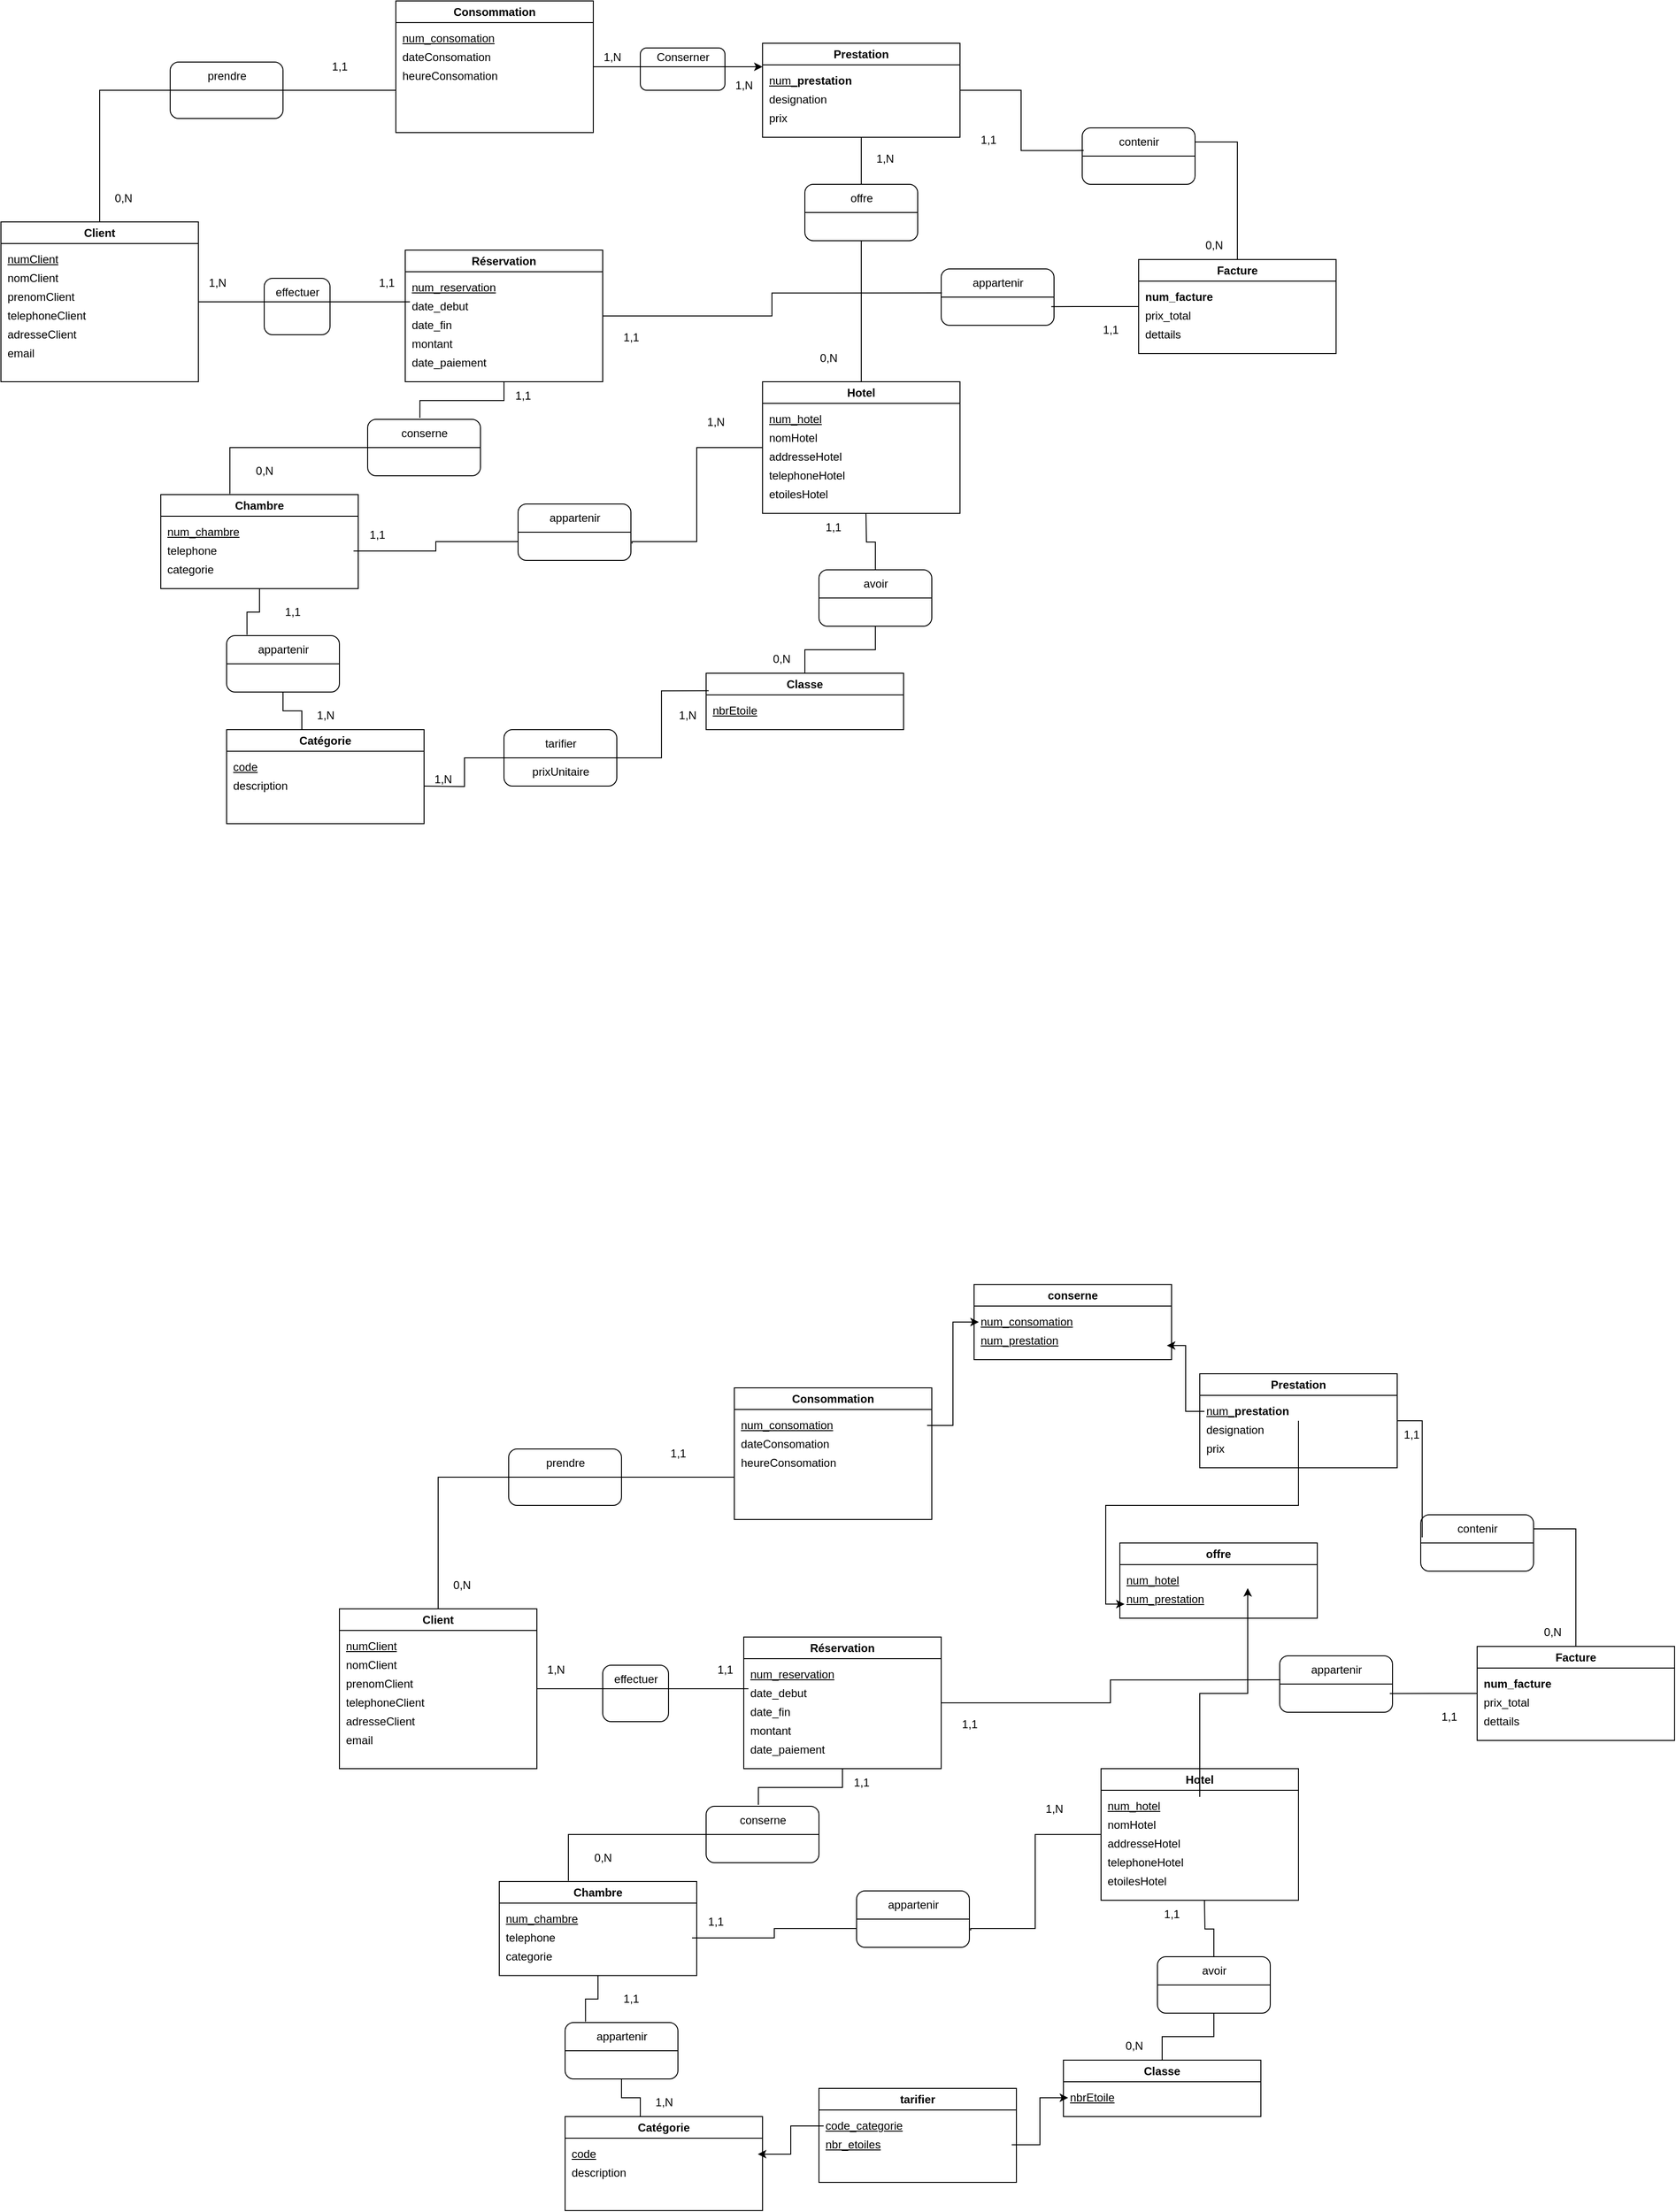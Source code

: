 <mxfile version="26.0.2">
  <diagram name="Page-1" id="MzHv1hxSIzAfAjwMgz1t">
    <mxGraphModel dx="2390" dy="1317" grid="1" gridSize="10" guides="1" tooltips="1" connect="1" arrows="1" fold="1" page="1" pageScale="1" pageWidth="1920" pageHeight="1200" math="0" shadow="0">
      <root>
        <mxCell id="0" />
        <mxCell id="1" parent="0" />
        <mxCell id="Y9B2PnNM_Z2tUI_RgETd-19" value="" style="rounded=1;whiteSpace=wrap;html=1;" vertex="1" parent="1">
          <mxGeometry x="740" y="355" width="90" height="45" as="geometry" />
        </mxCell>
        <mxCell id="Y9B2PnNM_Z2tUI_RgETd-13" value="" style="rounded=1;whiteSpace=wrap;html=1;" vertex="1" parent="1">
          <mxGeometry x="240" y="370" width="120" height="60" as="geometry" />
        </mxCell>
        <mxCell id="Y9B2PnNM_Z2tUI_RgETd-8" value="" style="rounded=1;whiteSpace=wrap;html=1;" vertex="1" parent="1">
          <mxGeometry x="340" y="600" width="70" height="60" as="geometry" />
        </mxCell>
        <mxCell id="xYBZXrTBcpjRjmu-f-Ky-5" value="Hotel" style="swimlane;whiteSpace=wrap;html=1;" parent="1" vertex="1">
          <mxGeometry x="870" y="710" width="210" height="140" as="geometry" />
        </mxCell>
        <mxCell id="xYBZXrTBcpjRjmu-f-Ky-7" value="&lt;u&gt;num_hotel&lt;/u&gt;" style="rounded=0;whiteSpace=wrap;html=1;align=left;strokeWidth=0;strokeColor=none;fillColor=none;" parent="xYBZXrTBcpjRjmu-f-Ky-5" vertex="1">
          <mxGeometry x="5" y="30" width="200" height="20" as="geometry" />
        </mxCell>
        <mxCell id="xYBZXrTBcpjRjmu-f-Ky-8" value="nomHotel" style="rounded=0;whiteSpace=wrap;html=1;align=left;strokeWidth=0;strokeColor=none;fillColor=none;" parent="xYBZXrTBcpjRjmu-f-Ky-5" vertex="1">
          <mxGeometry x="5" y="50" width="200" height="20" as="geometry" />
        </mxCell>
        <mxCell id="xYBZXrTBcpjRjmu-f-Ky-9" value="addresseHotel" style="rounded=0;whiteSpace=wrap;html=1;align=left;strokeWidth=0;strokeColor=none;fillColor=none;" parent="xYBZXrTBcpjRjmu-f-Ky-5" vertex="1">
          <mxGeometry x="5" y="70" width="200" height="20" as="geometry" />
        </mxCell>
        <mxCell id="xYBZXrTBcpjRjmu-f-Ky-10" value="etoilesHotel" style="rounded=0;whiteSpace=wrap;html=1;align=left;strokeWidth=0;strokeColor=none;fillColor=none;" parent="xYBZXrTBcpjRjmu-f-Ky-5" vertex="1">
          <mxGeometry x="5" y="110" width="200" height="20" as="geometry" />
        </mxCell>
        <mxCell id="xYBZXrTBcpjRjmu-f-Ky-11" value="telephoneHotel" style="rounded=0;whiteSpace=wrap;html=1;align=left;strokeWidth=0;strokeColor=none;fillColor=none;" parent="xYBZXrTBcpjRjmu-f-Ky-5" vertex="1">
          <mxGeometry x="5" y="90" width="200" height="20" as="geometry" />
        </mxCell>
        <mxCell id="xYBZXrTBcpjRjmu-f-Ky-12" value="Chambre" style="swimlane;whiteSpace=wrap;html=1;" parent="1" vertex="1">
          <mxGeometry x="230" y="830" width="210" height="100" as="geometry" />
        </mxCell>
        <mxCell id="xYBZXrTBcpjRjmu-f-Ky-13" value="&lt;u&gt;num_chambre&lt;/u&gt;" style="rounded=0;whiteSpace=wrap;html=1;align=left;strokeWidth=0;strokeColor=none;fillColor=none;" parent="xYBZXrTBcpjRjmu-f-Ky-12" vertex="1">
          <mxGeometry x="5" y="30" width="200" height="20" as="geometry" />
        </mxCell>
        <mxCell id="xYBZXrTBcpjRjmu-f-Ky-14" value="telephone&lt;span style=&quot;white-space: pre;&quot;&gt;&#x9;&lt;/span&gt;" style="rounded=0;whiteSpace=wrap;html=1;align=left;strokeWidth=0;strokeColor=none;fillColor=none;" parent="xYBZXrTBcpjRjmu-f-Ky-12" vertex="1">
          <mxGeometry x="5" y="50" width="200" height="20" as="geometry" />
        </mxCell>
        <mxCell id="xYBZXrTBcpjRjmu-f-Ky-15" value="categorie" style="rounded=0;whiteSpace=wrap;html=1;align=left;strokeWidth=0;strokeColor=none;fillColor=none;" parent="xYBZXrTBcpjRjmu-f-Ky-12" vertex="1">
          <mxGeometry x="5" y="70" width="200" height="20" as="geometry" />
        </mxCell>
        <mxCell id="xYBZXrTBcpjRjmu-f-Ky-18" value="&lt;strong&gt;Catégorie&lt;/strong&gt;" style="swimlane;whiteSpace=wrap;html=1;" parent="1" vertex="1">
          <mxGeometry x="300" y="1080" width="210" height="100" as="geometry" />
        </mxCell>
        <mxCell id="xYBZXrTBcpjRjmu-f-Ky-19" value="&lt;u&gt;code&lt;/u&gt;" style="rounded=0;whiteSpace=wrap;html=1;align=left;strokeWidth=0;strokeColor=none;fillColor=none;" parent="xYBZXrTBcpjRjmu-f-Ky-18" vertex="1">
          <mxGeometry x="5" y="30" width="200" height="20" as="geometry" />
        </mxCell>
        <mxCell id="xYBZXrTBcpjRjmu-f-Ky-20" value="description" style="rounded=0;whiteSpace=wrap;html=1;align=left;strokeWidth=0;strokeColor=none;fillColor=none;" parent="xYBZXrTBcpjRjmu-f-Ky-18" vertex="1">
          <mxGeometry x="5" y="50" width="200" height="20" as="geometry" />
        </mxCell>
        <mxCell id="Y9B2PnNM_Z2tUI_RgETd-10" style="edgeStyle=orthogonalEdgeStyle;rounded=0;orthogonalLoop=1;jettySize=auto;html=1;endArrow=none;endFill=0;entryX=0;entryY=0.25;entryDx=0;entryDy=0;" edge="1" parent="1" source="xYBZXrTBcpjRjmu-f-Ky-22" target="xYBZXrTBcpjRjmu-f-Ky-32">
          <mxGeometry relative="1" as="geometry">
            <mxPoint x="540" y="625" as="targetPoint" />
          </mxGeometry>
        </mxCell>
        <mxCell id="Y9B2PnNM_Z2tUI_RgETd-16" style="edgeStyle=orthogonalEdgeStyle;rounded=0;orthogonalLoop=1;jettySize=auto;html=1;endArrow=none;endFill=0;" edge="1" parent="1" source="xYBZXrTBcpjRjmu-f-Ky-22">
          <mxGeometry relative="1" as="geometry">
            <mxPoint x="480" y="370" as="targetPoint" />
            <Array as="points">
              <mxPoint x="165" y="400" />
              <mxPoint x="480" y="400" />
              <mxPoint x="480" y="370" />
            </Array>
          </mxGeometry>
        </mxCell>
        <mxCell id="xYBZXrTBcpjRjmu-f-Ky-22" value="Client" style="swimlane;whiteSpace=wrap;html=1;" parent="1" vertex="1">
          <mxGeometry x="60" y="540" width="210" height="170" as="geometry" />
        </mxCell>
        <mxCell id="xYBZXrTBcpjRjmu-f-Ky-23" value="&lt;u&gt;numClient&lt;/u&gt;" style="rounded=0;whiteSpace=wrap;html=1;align=left;strokeWidth=0;strokeColor=none;fillColor=none;" parent="xYBZXrTBcpjRjmu-f-Ky-22" vertex="1">
          <mxGeometry x="5" y="30" width="200" height="20" as="geometry" />
        </mxCell>
        <mxCell id="xYBZXrTBcpjRjmu-f-Ky-24" value="nomClient" style="rounded=0;whiteSpace=wrap;html=1;align=left;strokeWidth=0;strokeColor=none;fillColor=none;" parent="xYBZXrTBcpjRjmu-f-Ky-22" vertex="1">
          <mxGeometry x="5" y="50" width="200" height="20" as="geometry" />
        </mxCell>
        <mxCell id="xYBZXrTBcpjRjmu-f-Ky-25" value="prenomClient" style="rounded=0;whiteSpace=wrap;html=1;align=left;strokeWidth=0;strokeColor=none;fillColor=none;" parent="xYBZXrTBcpjRjmu-f-Ky-22" vertex="1">
          <mxGeometry x="5" y="70" width="200" height="20" as="geometry" />
        </mxCell>
        <mxCell id="xYBZXrTBcpjRjmu-f-Ky-26" value="adresseClient" style="rounded=0;whiteSpace=wrap;html=1;align=left;strokeWidth=0;strokeColor=none;fillColor=none;" parent="xYBZXrTBcpjRjmu-f-Ky-22" vertex="1">
          <mxGeometry x="5" y="110" width="200" height="20" as="geometry" />
        </mxCell>
        <mxCell id="xYBZXrTBcpjRjmu-f-Ky-27" value="telephoneClient" style="rounded=0;whiteSpace=wrap;html=1;align=left;strokeWidth=0;strokeColor=none;fillColor=none;" parent="xYBZXrTBcpjRjmu-f-Ky-22" vertex="1">
          <mxGeometry x="5" y="90" width="200" height="20" as="geometry" />
        </mxCell>
        <mxCell id="xYBZXrTBcpjRjmu-f-Ky-28" value="email" style="rounded=0;whiteSpace=wrap;html=1;align=left;strokeWidth=0;strokeColor=none;fillColor=none;" parent="xYBZXrTBcpjRjmu-f-Ky-22" vertex="1">
          <mxGeometry x="5" y="130" width="200" height="20" as="geometry" />
        </mxCell>
        <mxCell id="xYBZXrTBcpjRjmu-f-Ky-30" value="&lt;strong&gt;Réservation&lt;/strong&gt;" style="swimlane;whiteSpace=wrap;html=1;" parent="1" vertex="1">
          <mxGeometry x="490" y="570" width="210" height="140" as="geometry">
            <mxRectangle x="540" y="570" width="110" height="30" as="alternateBounds" />
          </mxGeometry>
        </mxCell>
        <mxCell id="xYBZXrTBcpjRjmu-f-Ky-31" value="&lt;u&gt;num_reservation&lt;/u&gt;" style="rounded=0;whiteSpace=wrap;html=1;align=left;strokeWidth=0;strokeColor=none;fillColor=none;" parent="xYBZXrTBcpjRjmu-f-Ky-30" vertex="1">
          <mxGeometry x="5" y="30" width="200" height="20" as="geometry" />
        </mxCell>
        <mxCell id="xYBZXrTBcpjRjmu-f-Ky-32" value="date_debut" style="rounded=0;whiteSpace=wrap;html=1;align=left;strokeWidth=0;strokeColor=none;fillColor=none;" parent="xYBZXrTBcpjRjmu-f-Ky-30" vertex="1">
          <mxGeometry x="5" y="50" width="200" height="20" as="geometry" />
        </mxCell>
        <mxCell id="xYBZXrTBcpjRjmu-f-Ky-33" value="date_fin" style="rounded=0;whiteSpace=wrap;html=1;align=left;strokeWidth=0;strokeColor=none;fillColor=none;" parent="xYBZXrTBcpjRjmu-f-Ky-30" vertex="1">
          <mxGeometry x="5" y="70" width="200" height="20" as="geometry" />
        </mxCell>
        <mxCell id="xYBZXrTBcpjRjmu-f-Ky-34" value="date_paiement" style="rounded=0;whiteSpace=wrap;html=1;align=left;strokeWidth=0;strokeColor=none;fillColor=none;" parent="xYBZXrTBcpjRjmu-f-Ky-30" vertex="1">
          <mxGeometry x="5" y="110" width="200" height="20" as="geometry" />
        </mxCell>
        <mxCell id="xYBZXrTBcpjRjmu-f-Ky-35" value="montant" style="rounded=0;whiteSpace=wrap;html=1;align=left;strokeWidth=0;strokeColor=none;fillColor=none;" parent="xYBZXrTBcpjRjmu-f-Ky-30" vertex="1">
          <mxGeometry x="5" y="90" width="200" height="20" as="geometry" />
        </mxCell>
        <mxCell id="Y9B2PnNM_Z2tUI_RgETd-20" style="edgeStyle=orthogonalEdgeStyle;rounded=0;orthogonalLoop=1;jettySize=auto;html=1;" edge="1" parent="1" source="xYBZXrTBcpjRjmu-f-Ky-37">
          <mxGeometry relative="1" as="geometry">
            <mxPoint x="870" y="375.0" as="targetPoint" />
          </mxGeometry>
        </mxCell>
        <mxCell id="xYBZXrTBcpjRjmu-f-Ky-37" value="&lt;strong&gt;Consommation&lt;/strong&gt;" style="swimlane;whiteSpace=wrap;html=1;" parent="1" vertex="1">
          <mxGeometry x="480" y="305" width="210" height="140" as="geometry" />
        </mxCell>
        <mxCell id="xYBZXrTBcpjRjmu-f-Ky-38" value="&lt;u&gt;num_consomation&lt;/u&gt;" style="rounded=0;whiteSpace=wrap;html=1;align=left;strokeWidth=0;strokeColor=none;fillColor=none;" parent="xYBZXrTBcpjRjmu-f-Ky-37" vertex="1">
          <mxGeometry x="5" y="30" width="200" height="20" as="geometry" />
        </mxCell>
        <mxCell id="xYBZXrTBcpjRjmu-f-Ky-39" value="dateConsomation" style="rounded=0;whiteSpace=wrap;html=1;align=left;strokeWidth=0;strokeColor=none;fillColor=none;" parent="xYBZXrTBcpjRjmu-f-Ky-37" vertex="1">
          <mxGeometry x="5" y="50" width="200" height="20" as="geometry" />
        </mxCell>
        <mxCell id="xYBZXrTBcpjRjmu-f-Ky-40" value="heureConsomation" style="rounded=0;whiteSpace=wrap;html=1;align=left;strokeWidth=0;strokeColor=none;fillColor=none;" parent="xYBZXrTBcpjRjmu-f-Ky-37" vertex="1">
          <mxGeometry x="5" y="70" width="200" height="20" as="geometry" />
        </mxCell>
        <mxCell id="Y9B2PnNM_Z2tUI_RgETd-27" style="edgeStyle=orthogonalEdgeStyle;rounded=0;orthogonalLoop=1;jettySize=auto;html=1;entryX=0.5;entryY=0;entryDx=0;entryDy=0;endArrow=none;endFill=0;" edge="1" parent="1" source="xYBZXrTBcpjRjmu-f-Ky-43" target="Y9B2PnNM_Z2tUI_RgETd-26">
          <mxGeometry relative="1" as="geometry" />
        </mxCell>
        <mxCell id="xYBZXrTBcpjRjmu-f-Ky-43" value="&lt;strong&gt;Prestation&lt;/strong&gt;" style="swimlane;whiteSpace=wrap;html=1;" parent="1" vertex="1">
          <mxGeometry x="870" y="350" width="210" height="100" as="geometry" />
        </mxCell>
        <mxCell id="xYBZXrTBcpjRjmu-f-Ky-44" value="&lt;u&gt;num_&lt;/u&gt;&lt;strong&gt;prestation&lt;/strong&gt;" style="rounded=0;whiteSpace=wrap;html=1;align=left;strokeWidth=0;strokeColor=none;fillColor=none;" parent="xYBZXrTBcpjRjmu-f-Ky-43" vertex="1">
          <mxGeometry x="5" y="30" width="200" height="20" as="geometry" />
        </mxCell>
        <mxCell id="xYBZXrTBcpjRjmu-f-Ky-45" value="designation" style="rounded=0;whiteSpace=wrap;html=1;align=left;strokeWidth=0;strokeColor=none;fillColor=none;" parent="xYBZXrTBcpjRjmu-f-Ky-43" vertex="1">
          <mxGeometry x="5" y="50" width="200" height="20" as="geometry" />
        </mxCell>
        <mxCell id="xYBZXrTBcpjRjmu-f-Ky-46" value="prix" style="rounded=0;whiteSpace=wrap;html=1;align=left;strokeWidth=0;strokeColor=none;fillColor=none;" parent="xYBZXrTBcpjRjmu-f-Ky-43" vertex="1">
          <mxGeometry x="5" y="70" width="200" height="20" as="geometry" />
        </mxCell>
        <mxCell id="Y9B2PnNM_Z2tUI_RgETd-108" style="edgeStyle=orthogonalEdgeStyle;rounded=0;orthogonalLoop=1;jettySize=auto;html=1;entryX=1;entryY=0.25;entryDx=0;entryDy=0;endArrow=none;endFill=0;" edge="1" parent="1" source="xYBZXrTBcpjRjmu-f-Ky-47" target="Y9B2PnNM_Z2tUI_RgETd-104">
          <mxGeometry relative="1" as="geometry" />
        </mxCell>
        <mxCell id="xYBZXrTBcpjRjmu-f-Ky-47" value="&lt;strong&gt;Facture&lt;/strong&gt;" style="swimlane;whiteSpace=wrap;html=1;" parent="1" vertex="1">
          <mxGeometry x="1270" y="580" width="210" height="100" as="geometry" />
        </mxCell>
        <mxCell id="xYBZXrTBcpjRjmu-f-Ky-49" value="prix_total" style="rounded=0;whiteSpace=wrap;html=1;align=left;strokeWidth=0;strokeColor=none;fillColor=none;" parent="xYBZXrTBcpjRjmu-f-Ky-47" vertex="1">
          <mxGeometry x="5" y="50" width="200" height="20" as="geometry" />
        </mxCell>
        <mxCell id="xYBZXrTBcpjRjmu-f-Ky-50" value="dettails" style="rounded=0;whiteSpace=wrap;html=1;align=left;strokeWidth=0;strokeColor=none;fillColor=none;" parent="xYBZXrTBcpjRjmu-f-Ky-47" vertex="1">
          <mxGeometry x="5" y="70" width="200" height="20" as="geometry" />
        </mxCell>
        <mxCell id="xYBZXrTBcpjRjmu-f-Ky-48" value="&lt;strong&gt;num_facture&lt;/strong&gt;" style="rounded=0;whiteSpace=wrap;html=1;align=left;strokeWidth=0;strokeColor=none;fillColor=none;" parent="xYBZXrTBcpjRjmu-f-Ky-47" vertex="1">
          <mxGeometry x="5" y="30" width="200" height="20" as="geometry" />
        </mxCell>
        <mxCell id="Y9B2PnNM_Z2tUI_RgETd-2" value="1,N" style="text;html=1;align=center;verticalAlign=middle;resizable=0;points=[];autosize=1;strokeColor=none;fillColor=none;" vertex="1" parent="1">
          <mxGeometry x="270" y="590" width="40" height="30" as="geometry" />
        </mxCell>
        <mxCell id="Y9B2PnNM_Z2tUI_RgETd-3" value="1,1" style="text;html=1;align=center;verticalAlign=middle;resizable=0;points=[];autosize=1;strokeColor=none;fillColor=none;" vertex="1" parent="1">
          <mxGeometry x="450" y="590" width="40" height="30" as="geometry" />
        </mxCell>
        <mxCell id="Y9B2PnNM_Z2tUI_RgETd-6" value="0,N" style="text;html=1;align=center;verticalAlign=middle;resizable=0;points=[];autosize=1;strokeColor=none;fillColor=none;" vertex="1" parent="1">
          <mxGeometry x="170" y="500" width="40" height="30" as="geometry" />
        </mxCell>
        <mxCell id="Y9B2PnNM_Z2tUI_RgETd-7" value="1,1" style="text;html=1;align=center;verticalAlign=middle;resizable=0;points=[];autosize=1;strokeColor=none;fillColor=none;" vertex="1" parent="1">
          <mxGeometry x="400" y="360" width="40" height="30" as="geometry" />
        </mxCell>
        <mxCell id="Y9B2PnNM_Z2tUI_RgETd-17" value="effectuer" style="text;html=1;align=center;verticalAlign=middle;resizable=0;points=[];autosize=1;strokeColor=none;fillColor=none;" vertex="1" parent="1">
          <mxGeometry x="340" y="600" width="70" height="30" as="geometry" />
        </mxCell>
        <mxCell id="Y9B2PnNM_Z2tUI_RgETd-18" value="prendre" style="text;html=1;align=center;verticalAlign=middle;resizable=0;points=[];autosize=1;strokeColor=none;fillColor=none;" vertex="1" parent="1">
          <mxGeometry x="270" y="370" width="60" height="30" as="geometry" />
        </mxCell>
        <mxCell id="Y9B2PnNM_Z2tUI_RgETd-21" value="Conserner" style="text;html=1;align=center;verticalAlign=middle;resizable=0;points=[];autosize=1;strokeColor=none;fillColor=none;" vertex="1" parent="1">
          <mxGeometry x="745" y="350" width="80" height="30" as="geometry" />
        </mxCell>
        <mxCell id="Y9B2PnNM_Z2tUI_RgETd-22" value="1,N" style="text;html=1;align=center;verticalAlign=middle;resizable=0;points=[];autosize=1;strokeColor=none;fillColor=none;" vertex="1" parent="1">
          <mxGeometry x="690" y="350" width="40" height="30" as="geometry" />
        </mxCell>
        <mxCell id="Y9B2PnNM_Z2tUI_RgETd-23" value="1,N" style="text;html=1;align=center;verticalAlign=middle;resizable=0;points=[];autosize=1;strokeColor=none;fillColor=none;" vertex="1" parent="1">
          <mxGeometry x="830" y="380" width="40" height="30" as="geometry" />
        </mxCell>
        <mxCell id="Y9B2PnNM_Z2tUI_RgETd-28" style="edgeStyle=orthogonalEdgeStyle;rounded=0;orthogonalLoop=1;jettySize=auto;html=1;entryX=0.5;entryY=0;entryDx=0;entryDy=0;endArrow=none;endFill=0;" edge="1" parent="1" source="Y9B2PnNM_Z2tUI_RgETd-26" target="xYBZXrTBcpjRjmu-f-Ky-5">
          <mxGeometry relative="1" as="geometry" />
        </mxCell>
        <mxCell id="Y9B2PnNM_Z2tUI_RgETd-26" value="" style="rounded=1;whiteSpace=wrap;html=1;" vertex="1" parent="1">
          <mxGeometry x="915" y="500" width="120" height="60" as="geometry" />
        </mxCell>
        <mxCell id="Y9B2PnNM_Z2tUI_RgETd-29" value="offre" style="text;html=1;align=center;verticalAlign=middle;resizable=0;points=[];autosize=1;strokeColor=none;fillColor=none;" vertex="1" parent="1">
          <mxGeometry x="950" y="500" width="50" height="30" as="geometry" />
        </mxCell>
        <mxCell id="Y9B2PnNM_Z2tUI_RgETd-30" value="1,N" style="text;html=1;align=center;verticalAlign=middle;resizable=0;points=[];autosize=1;strokeColor=none;fillColor=none;" vertex="1" parent="1">
          <mxGeometry x="980" y="458" width="40" height="30" as="geometry" />
        </mxCell>
        <mxCell id="Y9B2PnNM_Z2tUI_RgETd-31" value="0,N" style="text;html=1;align=center;verticalAlign=middle;resizable=0;points=[];autosize=1;strokeColor=none;fillColor=none;" vertex="1" parent="1">
          <mxGeometry x="920" y="670" width="40" height="30" as="geometry" />
        </mxCell>
        <mxCell id="Y9B2PnNM_Z2tUI_RgETd-33" style="edgeStyle=orthogonalEdgeStyle;rounded=0;orthogonalLoop=1;jettySize=auto;html=1;exitX=0;exitY=0.5;exitDx=0;exitDy=0;entryX=1;entryY=0.5;entryDx=0;entryDy=0;endArrow=none;endFill=0;" edge="1" parent="1" source="Y9B2PnNM_Z2tUI_RgETd-26" target="Y9B2PnNM_Z2tUI_RgETd-26">
          <mxGeometry relative="1" as="geometry">
            <Array as="points">
              <mxPoint x="980" y="530" />
              <mxPoint x="980" y="530" />
            </Array>
          </mxGeometry>
        </mxCell>
        <mxCell id="Y9B2PnNM_Z2tUI_RgETd-34" value="" style="rounded=1;whiteSpace=wrap;html=1;" vertex="1" parent="1">
          <mxGeometry x="450" y="750" width="120" height="60" as="geometry" />
        </mxCell>
        <mxCell id="Y9B2PnNM_Z2tUI_RgETd-35" value="conserne" style="text;html=1;align=center;verticalAlign=middle;resizable=0;points=[];autosize=1;strokeColor=none;fillColor=none;" vertex="1" parent="1">
          <mxGeometry x="475" y="750" width="70" height="30" as="geometry" />
        </mxCell>
        <mxCell id="Y9B2PnNM_Z2tUI_RgETd-36" style="edgeStyle=orthogonalEdgeStyle;rounded=0;orthogonalLoop=1;jettySize=auto;html=1;exitX=0;exitY=0.5;exitDx=0;exitDy=0;entryX=1;entryY=0.5;entryDx=0;entryDy=0;endArrow=none;endFill=0;" edge="1" source="Y9B2PnNM_Z2tUI_RgETd-34" target="Y9B2PnNM_Z2tUI_RgETd-34" parent="1">
          <mxGeometry relative="1" as="geometry">
            <Array as="points">
              <mxPoint x="570" y="780" />
              <mxPoint x="570" y="780" />
            </Array>
          </mxGeometry>
        </mxCell>
        <mxCell id="Y9B2PnNM_Z2tUI_RgETd-42" style="edgeStyle=orthogonalEdgeStyle;rounded=0;orthogonalLoop=1;jettySize=auto;html=1;entryX=0.463;entryY=-0.025;entryDx=0;entryDy=0;entryPerimeter=0;endArrow=none;endFill=0;" edge="1" parent="1" source="xYBZXrTBcpjRjmu-f-Ky-30" target="Y9B2PnNM_Z2tUI_RgETd-34">
          <mxGeometry relative="1" as="geometry">
            <Array as="points">
              <mxPoint x="595" y="730" />
              <mxPoint x="506" y="730" />
            </Array>
          </mxGeometry>
        </mxCell>
        <mxCell id="Y9B2PnNM_Z2tUI_RgETd-43" style="edgeStyle=orthogonalEdgeStyle;rounded=0;orthogonalLoop=1;jettySize=auto;html=1;entryX=0.35;entryY=-0.008;entryDx=0;entryDy=0;entryPerimeter=0;endArrow=none;endFill=0;" edge="1" parent="1" source="Y9B2PnNM_Z2tUI_RgETd-34" target="xYBZXrTBcpjRjmu-f-Ky-12">
          <mxGeometry relative="1" as="geometry" />
        </mxCell>
        <mxCell id="Y9B2PnNM_Z2tUI_RgETd-44" value="1,1" style="text;html=1;align=center;verticalAlign=middle;resizable=0;points=[];autosize=1;strokeColor=none;fillColor=none;" vertex="1" parent="1">
          <mxGeometry x="595" y="710" width="40" height="30" as="geometry" />
        </mxCell>
        <mxCell id="Y9B2PnNM_Z2tUI_RgETd-45" value="0,N" style="text;html=1;align=center;verticalAlign=middle;resizable=0;points=[];autosize=1;strokeColor=none;fillColor=none;" vertex="1" parent="1">
          <mxGeometry x="320" y="790" width="40" height="30" as="geometry" />
        </mxCell>
        <mxCell id="Y9B2PnNM_Z2tUI_RgETd-74" style="edgeStyle=orthogonalEdgeStyle;rounded=0;orthogonalLoop=1;jettySize=auto;html=1;entryX=0.5;entryY=1;entryDx=0;entryDy=0;endArrow=none;endFill=0;" edge="1" parent="1" source="Y9B2PnNM_Z2tUI_RgETd-47" target="Y9B2PnNM_Z2tUI_RgETd-71">
          <mxGeometry relative="1" as="geometry" />
        </mxCell>
        <mxCell id="Y9B2PnNM_Z2tUI_RgETd-47" value="&lt;strong&gt;Classe&lt;/strong&gt;" style="swimlane;whiteSpace=wrap;html=1;" vertex="1" parent="1">
          <mxGeometry x="810" y="1020" width="210" height="60" as="geometry" />
        </mxCell>
        <mxCell id="Y9B2PnNM_Z2tUI_RgETd-48" value="&lt;u&gt;nbrEtoile&lt;/u&gt;" style="rounded=0;whiteSpace=wrap;html=1;align=left;strokeWidth=0;strokeColor=none;fillColor=none;" vertex="1" parent="Y9B2PnNM_Z2tUI_RgETd-47">
          <mxGeometry x="5" y="30" width="200" height="20" as="geometry" />
        </mxCell>
        <mxCell id="Y9B2PnNM_Z2tUI_RgETd-52" value="" style="rounded=1;whiteSpace=wrap;html=1;" vertex="1" parent="1">
          <mxGeometry x="595" y="1080" width="120" height="60" as="geometry" />
        </mxCell>
        <mxCell id="Y9B2PnNM_Z2tUI_RgETd-53" value="tarifier" style="text;html=1;align=center;verticalAlign=middle;resizable=0;points=[];autosize=1;strokeColor=none;fillColor=none;" vertex="1" parent="1">
          <mxGeometry x="625" y="1080" width="60" height="30" as="geometry" />
        </mxCell>
        <mxCell id="Y9B2PnNM_Z2tUI_RgETd-54" style="edgeStyle=orthogonalEdgeStyle;rounded=0;orthogonalLoop=1;jettySize=auto;html=1;exitX=0;exitY=0.5;exitDx=0;exitDy=0;entryX=1;entryY=0.5;entryDx=0;entryDy=0;endArrow=none;endFill=0;" edge="1" source="Y9B2PnNM_Z2tUI_RgETd-52" target="Y9B2PnNM_Z2tUI_RgETd-52" parent="1">
          <mxGeometry relative="1" as="geometry">
            <Array as="points">
              <mxPoint x="715" y="1110" />
              <mxPoint x="715" y="1110" />
            </Array>
          </mxGeometry>
        </mxCell>
        <mxCell id="Y9B2PnNM_Z2tUI_RgETd-56" value="" style="rounded=1;whiteSpace=wrap;html=1;" vertex="1" parent="1">
          <mxGeometry x="300" y="980" width="120" height="60" as="geometry" />
        </mxCell>
        <mxCell id="Y9B2PnNM_Z2tUI_RgETd-57" value="appartenir" style="text;html=1;align=center;verticalAlign=middle;resizable=0;points=[];autosize=1;strokeColor=none;fillColor=none;" vertex="1" parent="1">
          <mxGeometry x="320" y="980" width="80" height="30" as="geometry" />
        </mxCell>
        <mxCell id="Y9B2PnNM_Z2tUI_RgETd-58" style="edgeStyle=orthogonalEdgeStyle;rounded=0;orthogonalLoop=1;jettySize=auto;html=1;exitX=0;exitY=0.5;exitDx=0;exitDy=0;entryX=1;entryY=0.5;entryDx=0;entryDy=0;endArrow=none;endFill=0;" edge="1" source="Y9B2PnNM_Z2tUI_RgETd-56" target="Y9B2PnNM_Z2tUI_RgETd-56" parent="1">
          <mxGeometry relative="1" as="geometry">
            <Array as="points">
              <mxPoint x="420" y="1010" />
              <mxPoint x="420" y="1010" />
            </Array>
          </mxGeometry>
        </mxCell>
        <mxCell id="Y9B2PnNM_Z2tUI_RgETd-61" style="edgeStyle=orthogonalEdgeStyle;rounded=0;orthogonalLoop=1;jettySize=auto;html=1;entryX=0.181;entryY=-0.014;entryDx=0;entryDy=0;entryPerimeter=0;endArrow=none;endFill=0;" edge="1" parent="1" source="xYBZXrTBcpjRjmu-f-Ky-12" target="Y9B2PnNM_Z2tUI_RgETd-56">
          <mxGeometry relative="1" as="geometry" />
        </mxCell>
        <mxCell id="Y9B2PnNM_Z2tUI_RgETd-62" style="edgeStyle=orthogonalEdgeStyle;rounded=0;orthogonalLoop=1;jettySize=auto;html=1;entryX=0.381;entryY=0;entryDx=0;entryDy=0;entryPerimeter=0;endArrow=none;endFill=0;" edge="1" parent="1" source="Y9B2PnNM_Z2tUI_RgETd-56" target="xYBZXrTBcpjRjmu-f-Ky-18">
          <mxGeometry relative="1" as="geometry" />
        </mxCell>
        <mxCell id="Y9B2PnNM_Z2tUI_RgETd-63" value="1,1" style="text;html=1;align=center;verticalAlign=middle;resizable=0;points=[];autosize=1;strokeColor=none;fillColor=none;" vertex="1" parent="1">
          <mxGeometry x="350" y="940" width="40" height="30" as="geometry" />
        </mxCell>
        <mxCell id="Y9B2PnNM_Z2tUI_RgETd-64" value="1,N" style="text;html=1;align=center;verticalAlign=middle;resizable=0;points=[];autosize=1;strokeColor=none;fillColor=none;" vertex="1" parent="1">
          <mxGeometry x="385" y="1050" width="40" height="30" as="geometry" />
        </mxCell>
        <mxCell id="Y9B2PnNM_Z2tUI_RgETd-65" style="edgeStyle=orthogonalEdgeStyle;rounded=0;orthogonalLoop=1;jettySize=auto;html=1;entryX=0;entryY=0.5;entryDx=0;entryDy=0;endArrow=none;endFill=0;" edge="1" parent="1" target="Y9B2PnNM_Z2tUI_RgETd-52">
          <mxGeometry relative="1" as="geometry">
            <mxPoint x="510" y="1140" as="sourcePoint" />
          </mxGeometry>
        </mxCell>
        <mxCell id="Y9B2PnNM_Z2tUI_RgETd-67" style="edgeStyle=orthogonalEdgeStyle;rounded=0;orthogonalLoop=1;jettySize=auto;html=1;entryX=0.013;entryY=0.311;entryDx=0;entryDy=0;entryPerimeter=0;endArrow=none;endFill=0;" edge="1" parent="1" source="Y9B2PnNM_Z2tUI_RgETd-52" target="Y9B2PnNM_Z2tUI_RgETd-47">
          <mxGeometry relative="1" as="geometry" />
        </mxCell>
        <mxCell id="Y9B2PnNM_Z2tUI_RgETd-75" style="edgeStyle=orthogonalEdgeStyle;rounded=0;orthogonalLoop=1;jettySize=auto;html=1;endArrow=none;endFill=0;" edge="1" parent="1" source="Y9B2PnNM_Z2tUI_RgETd-71">
          <mxGeometry relative="1" as="geometry">
            <mxPoint x="980" y="850" as="targetPoint" />
          </mxGeometry>
        </mxCell>
        <mxCell id="Y9B2PnNM_Z2tUI_RgETd-71" value="" style="rounded=1;whiteSpace=wrap;html=1;" vertex="1" parent="1">
          <mxGeometry x="930" y="910" width="120" height="60" as="geometry" />
        </mxCell>
        <mxCell id="Y9B2PnNM_Z2tUI_RgETd-72" value="avoir" style="text;html=1;align=center;verticalAlign=middle;resizable=0;points=[];autosize=1;strokeColor=none;fillColor=none;" vertex="1" parent="1">
          <mxGeometry x="965" y="910" width="50" height="30" as="geometry" />
        </mxCell>
        <mxCell id="Y9B2PnNM_Z2tUI_RgETd-73" style="edgeStyle=orthogonalEdgeStyle;rounded=0;orthogonalLoop=1;jettySize=auto;html=1;exitX=0;exitY=0.5;exitDx=0;exitDy=0;entryX=1;entryY=0.5;entryDx=0;entryDy=0;endArrow=none;endFill=0;" edge="1" source="Y9B2PnNM_Z2tUI_RgETd-71" target="Y9B2PnNM_Z2tUI_RgETd-71" parent="1">
          <mxGeometry relative="1" as="geometry">
            <Array as="points">
              <mxPoint x="1050" y="940" />
              <mxPoint x="1050" y="940" />
            </Array>
          </mxGeometry>
        </mxCell>
        <mxCell id="Y9B2PnNM_Z2tUI_RgETd-77" value="1,N" style="text;html=1;align=center;verticalAlign=middle;resizable=0;points=[];autosize=1;strokeColor=none;fillColor=none;" vertex="1" parent="1">
          <mxGeometry x="510" y="1118" width="40" height="30" as="geometry" />
        </mxCell>
        <mxCell id="Y9B2PnNM_Z2tUI_RgETd-78" value="1,N" style="text;html=1;align=center;verticalAlign=middle;resizable=0;points=[];autosize=1;strokeColor=none;fillColor=none;" vertex="1" parent="1">
          <mxGeometry x="770" y="1050" width="40" height="30" as="geometry" />
        </mxCell>
        <mxCell id="Y9B2PnNM_Z2tUI_RgETd-79" value="prixUnitaire" style="text;html=1;align=center;verticalAlign=middle;resizable=0;points=[];autosize=1;strokeColor=none;fillColor=none;" vertex="1" parent="1">
          <mxGeometry x="615" y="1110" width="80" height="30" as="geometry" />
        </mxCell>
        <mxCell id="Y9B2PnNM_Z2tUI_RgETd-80" value="0,N" style="text;html=1;align=center;verticalAlign=middle;resizable=0;points=[];autosize=1;strokeColor=none;fillColor=none;" vertex="1" parent="1">
          <mxGeometry x="870" y="990" width="40" height="30" as="geometry" />
        </mxCell>
        <mxCell id="Y9B2PnNM_Z2tUI_RgETd-81" value="1,1" style="text;html=1;align=center;verticalAlign=middle;resizable=0;points=[];autosize=1;strokeColor=none;fillColor=none;" vertex="1" parent="1">
          <mxGeometry x="925" y="850" width="40" height="30" as="geometry" />
        </mxCell>
        <mxCell id="Y9B2PnNM_Z2tUI_RgETd-83" value="" style="rounded=1;whiteSpace=wrap;html=1;" vertex="1" parent="1">
          <mxGeometry x="610" y="840" width="120" height="60" as="geometry" />
        </mxCell>
        <mxCell id="Y9B2PnNM_Z2tUI_RgETd-84" value="&lt;div&gt;appartenir&lt;/div&gt;" style="text;html=1;align=center;verticalAlign=middle;resizable=0;points=[];autosize=1;strokeColor=none;fillColor=none;" vertex="1" parent="1">
          <mxGeometry x="630" y="840" width="80" height="30" as="geometry" />
        </mxCell>
        <mxCell id="Y9B2PnNM_Z2tUI_RgETd-85" style="edgeStyle=orthogonalEdgeStyle;rounded=0;orthogonalLoop=1;jettySize=auto;html=1;exitX=0;exitY=0.5;exitDx=0;exitDy=0;entryX=1;entryY=0.5;entryDx=0;entryDy=0;endArrow=none;endFill=0;" edge="1" parent="1" source="Y9B2PnNM_Z2tUI_RgETd-83" target="Y9B2PnNM_Z2tUI_RgETd-83">
          <mxGeometry relative="1" as="geometry">
            <Array as="points">
              <mxPoint x="730" y="860" />
              <mxPoint x="730" y="860" />
            </Array>
          </mxGeometry>
        </mxCell>
        <mxCell id="Y9B2PnNM_Z2tUI_RgETd-86" style="edgeStyle=orthogonalEdgeStyle;rounded=0;orthogonalLoop=1;jettySize=auto;html=1;entryX=0;entryY=0.667;entryDx=0;entryDy=0;entryPerimeter=0;endArrow=none;endFill=0;" edge="1" parent="1" source="xYBZXrTBcpjRjmu-f-Ky-14" target="Y9B2PnNM_Z2tUI_RgETd-83">
          <mxGeometry relative="1" as="geometry" />
        </mxCell>
        <mxCell id="Y9B2PnNM_Z2tUI_RgETd-89" style="edgeStyle=orthogonalEdgeStyle;rounded=0;orthogonalLoop=1;jettySize=auto;html=1;entryX=1.011;entryY=0.702;entryDx=0;entryDy=0;entryPerimeter=0;endArrow=none;endFill=0;" edge="1" parent="1" source="xYBZXrTBcpjRjmu-f-Ky-5" target="Y9B2PnNM_Z2tUI_RgETd-83">
          <mxGeometry relative="1" as="geometry">
            <Array as="points">
              <mxPoint x="800" y="780" />
              <mxPoint x="800" y="880" />
              <mxPoint x="731" y="880" />
            </Array>
          </mxGeometry>
        </mxCell>
        <mxCell id="Y9B2PnNM_Z2tUI_RgETd-90" value="1,1" style="text;html=1;align=center;verticalAlign=middle;resizable=0;points=[];autosize=1;strokeColor=none;fillColor=none;" vertex="1" parent="1">
          <mxGeometry x="440" y="858" width="40" height="30" as="geometry" />
        </mxCell>
        <mxCell id="Y9B2PnNM_Z2tUI_RgETd-91" value="1,N" style="text;html=1;align=center;verticalAlign=middle;resizable=0;points=[];autosize=1;strokeColor=none;fillColor=none;" vertex="1" parent="1">
          <mxGeometry x="800" y="738" width="40" height="30" as="geometry" />
        </mxCell>
        <mxCell id="Y9B2PnNM_Z2tUI_RgETd-94" value="" style="rounded=1;whiteSpace=wrap;html=1;" vertex="1" parent="1">
          <mxGeometry x="1060" y="590" width="120" height="60" as="geometry" />
        </mxCell>
        <mxCell id="Y9B2PnNM_Z2tUI_RgETd-95" value="&lt;div&gt;appartenir&lt;/div&gt;" style="text;html=1;align=center;verticalAlign=middle;resizable=0;points=[];autosize=1;strokeColor=none;fillColor=none;" vertex="1" parent="1">
          <mxGeometry x="1080" y="590" width="80" height="30" as="geometry" />
        </mxCell>
        <mxCell id="Y9B2PnNM_Z2tUI_RgETd-96" style="edgeStyle=orthogonalEdgeStyle;rounded=0;orthogonalLoop=1;jettySize=auto;html=1;exitX=0;exitY=0.5;exitDx=0;exitDy=0;entryX=1;entryY=0.5;entryDx=0;entryDy=0;endArrow=none;endFill=0;" edge="1" source="Y9B2PnNM_Z2tUI_RgETd-94" target="Y9B2PnNM_Z2tUI_RgETd-94" parent="1">
          <mxGeometry relative="1" as="geometry">
            <Array as="points">
              <mxPoint x="1180" y="610" />
              <mxPoint x="1180" y="610" />
            </Array>
          </mxGeometry>
        </mxCell>
        <mxCell id="Y9B2PnNM_Z2tUI_RgETd-97" style="edgeStyle=orthogonalEdgeStyle;rounded=0;orthogonalLoop=1;jettySize=auto;html=1;entryX=0.006;entryY=0.426;entryDx=0;entryDy=0;entryPerimeter=0;endArrow=none;endFill=0;" edge="1" parent="1" source="xYBZXrTBcpjRjmu-f-Ky-30" target="Y9B2PnNM_Z2tUI_RgETd-94">
          <mxGeometry relative="1" as="geometry" />
        </mxCell>
        <mxCell id="Y9B2PnNM_Z2tUI_RgETd-98" style="edgeStyle=orthogonalEdgeStyle;rounded=0;orthogonalLoop=1;jettySize=auto;html=1;entryX=0.976;entryY=0.668;entryDx=0;entryDy=0;entryPerimeter=0;endArrow=none;endFill=0;" edge="1" parent="1" source="xYBZXrTBcpjRjmu-f-Ky-47" target="Y9B2PnNM_Z2tUI_RgETd-94">
          <mxGeometry relative="1" as="geometry" />
        </mxCell>
        <mxCell id="Y9B2PnNM_Z2tUI_RgETd-99" value="1,1" style="text;html=1;align=center;verticalAlign=middle;resizable=0;points=[];autosize=1;strokeColor=none;fillColor=none;" vertex="1" parent="1">
          <mxGeometry x="710" y="648" width="40" height="30" as="geometry" />
        </mxCell>
        <mxCell id="Y9B2PnNM_Z2tUI_RgETd-100" value="1,1" style="text;html=1;align=center;verticalAlign=middle;resizable=0;points=[];autosize=1;strokeColor=none;fillColor=none;" vertex="1" parent="1">
          <mxGeometry x="1220" y="640" width="40" height="30" as="geometry" />
        </mxCell>
        <mxCell id="Y9B2PnNM_Z2tUI_RgETd-104" value="" style="rounded=1;whiteSpace=wrap;html=1;" vertex="1" parent="1">
          <mxGeometry x="1210" y="440" width="120" height="60" as="geometry" />
        </mxCell>
        <mxCell id="Y9B2PnNM_Z2tUI_RgETd-105" value="&lt;div&gt;contenir&lt;/div&gt;" style="text;html=1;align=center;verticalAlign=middle;resizable=0;points=[];autosize=1;strokeColor=none;fillColor=none;" vertex="1" parent="1">
          <mxGeometry x="1235" y="440" width="70" height="30" as="geometry" />
        </mxCell>
        <mxCell id="Y9B2PnNM_Z2tUI_RgETd-106" style="edgeStyle=orthogonalEdgeStyle;rounded=0;orthogonalLoop=1;jettySize=auto;html=1;exitX=0;exitY=0.5;exitDx=0;exitDy=0;entryX=1;entryY=0.5;entryDx=0;entryDy=0;endArrow=none;endFill=0;" edge="1" source="Y9B2PnNM_Z2tUI_RgETd-104" target="Y9B2PnNM_Z2tUI_RgETd-104" parent="1">
          <mxGeometry relative="1" as="geometry">
            <Array as="points">
              <mxPoint x="1330" y="460" />
              <mxPoint x="1330" y="460" />
            </Array>
          </mxGeometry>
        </mxCell>
        <mxCell id="Y9B2PnNM_Z2tUI_RgETd-107" style="edgeStyle=orthogonalEdgeStyle;rounded=0;orthogonalLoop=1;jettySize=auto;html=1;entryX=0.013;entryY=0.401;entryDx=0;entryDy=0;entryPerimeter=0;endArrow=none;endFill=0;" edge="1" parent="1" source="xYBZXrTBcpjRjmu-f-Ky-43" target="Y9B2PnNM_Z2tUI_RgETd-104">
          <mxGeometry relative="1" as="geometry" />
        </mxCell>
        <mxCell id="Y9B2PnNM_Z2tUI_RgETd-109" value="1,1" style="text;html=1;align=center;verticalAlign=middle;resizable=0;points=[];autosize=1;strokeColor=none;fillColor=none;" vertex="1" parent="1">
          <mxGeometry x="1090" y="438" width="40" height="30" as="geometry" />
        </mxCell>
        <mxCell id="Y9B2PnNM_Z2tUI_RgETd-110" value="0,N" style="text;html=1;align=center;verticalAlign=middle;resizable=0;points=[];autosize=1;strokeColor=none;fillColor=none;" vertex="1" parent="1">
          <mxGeometry x="1330" y="550" width="40" height="30" as="geometry" />
        </mxCell>
        <mxCell id="Y9B2PnNM_Z2tUI_RgETd-112" value="" style="rounded=1;whiteSpace=wrap;html=1;" vertex="1" parent="1">
          <mxGeometry x="600" y="1845" width="120" height="60" as="geometry" />
        </mxCell>
        <mxCell id="Y9B2PnNM_Z2tUI_RgETd-113" value="" style="rounded=1;whiteSpace=wrap;html=1;" vertex="1" parent="1">
          <mxGeometry x="700" y="2075" width="70" height="60" as="geometry" />
        </mxCell>
        <mxCell id="Y9B2PnNM_Z2tUI_RgETd-114" value="Hotel" style="swimlane;whiteSpace=wrap;html=1;" vertex="1" parent="1">
          <mxGeometry x="1230" y="2185" width="210" height="140" as="geometry" />
        </mxCell>
        <mxCell id="Y9B2PnNM_Z2tUI_RgETd-115" value="&lt;u&gt;num_hotel&lt;/u&gt;" style="rounded=0;whiteSpace=wrap;html=1;align=left;strokeWidth=0;strokeColor=none;fillColor=none;" vertex="1" parent="Y9B2PnNM_Z2tUI_RgETd-114">
          <mxGeometry x="5" y="30" width="200" height="20" as="geometry" />
        </mxCell>
        <mxCell id="Y9B2PnNM_Z2tUI_RgETd-116" value="nomHotel" style="rounded=0;whiteSpace=wrap;html=1;align=left;strokeWidth=0;strokeColor=none;fillColor=none;" vertex="1" parent="Y9B2PnNM_Z2tUI_RgETd-114">
          <mxGeometry x="5" y="50" width="200" height="20" as="geometry" />
        </mxCell>
        <mxCell id="Y9B2PnNM_Z2tUI_RgETd-117" value="addresseHotel" style="rounded=0;whiteSpace=wrap;html=1;align=left;strokeWidth=0;strokeColor=none;fillColor=none;" vertex="1" parent="Y9B2PnNM_Z2tUI_RgETd-114">
          <mxGeometry x="5" y="70" width="200" height="20" as="geometry" />
        </mxCell>
        <mxCell id="Y9B2PnNM_Z2tUI_RgETd-118" value="etoilesHotel" style="rounded=0;whiteSpace=wrap;html=1;align=left;strokeWidth=0;strokeColor=none;fillColor=none;" vertex="1" parent="Y9B2PnNM_Z2tUI_RgETd-114">
          <mxGeometry x="5" y="110" width="200" height="20" as="geometry" />
        </mxCell>
        <mxCell id="Y9B2PnNM_Z2tUI_RgETd-119" value="telephoneHotel" style="rounded=0;whiteSpace=wrap;html=1;align=left;strokeWidth=0;strokeColor=none;fillColor=none;" vertex="1" parent="Y9B2PnNM_Z2tUI_RgETd-114">
          <mxGeometry x="5" y="90" width="200" height="20" as="geometry" />
        </mxCell>
        <mxCell id="Y9B2PnNM_Z2tUI_RgETd-120" value="Chambre" style="swimlane;whiteSpace=wrap;html=1;" vertex="1" parent="1">
          <mxGeometry x="590" y="2305" width="210" height="100" as="geometry" />
        </mxCell>
        <mxCell id="Y9B2PnNM_Z2tUI_RgETd-121" value="&lt;u&gt;num_chambre&lt;/u&gt;" style="rounded=0;whiteSpace=wrap;html=1;align=left;strokeWidth=0;strokeColor=none;fillColor=none;" vertex="1" parent="Y9B2PnNM_Z2tUI_RgETd-120">
          <mxGeometry x="5" y="30" width="200" height="20" as="geometry" />
        </mxCell>
        <mxCell id="Y9B2PnNM_Z2tUI_RgETd-122" value="telephone&lt;span style=&quot;white-space: pre;&quot;&gt;&#x9;&lt;/span&gt;" style="rounded=0;whiteSpace=wrap;html=1;align=left;strokeWidth=0;strokeColor=none;fillColor=none;" vertex="1" parent="Y9B2PnNM_Z2tUI_RgETd-120">
          <mxGeometry x="5" y="50" width="200" height="20" as="geometry" />
        </mxCell>
        <mxCell id="Y9B2PnNM_Z2tUI_RgETd-123" value="categorie" style="rounded=0;whiteSpace=wrap;html=1;align=left;strokeWidth=0;strokeColor=none;fillColor=none;" vertex="1" parent="Y9B2PnNM_Z2tUI_RgETd-120">
          <mxGeometry x="5" y="70" width="200" height="20" as="geometry" />
        </mxCell>
        <mxCell id="Y9B2PnNM_Z2tUI_RgETd-124" value="&lt;strong&gt;Catégorie&lt;/strong&gt;" style="swimlane;whiteSpace=wrap;html=1;" vertex="1" parent="1">
          <mxGeometry x="660" y="2555" width="210" height="100" as="geometry" />
        </mxCell>
        <mxCell id="Y9B2PnNM_Z2tUI_RgETd-125" value="&lt;u&gt;code&lt;/u&gt;" style="rounded=0;whiteSpace=wrap;html=1;align=left;strokeWidth=0;strokeColor=none;fillColor=none;" vertex="1" parent="Y9B2PnNM_Z2tUI_RgETd-124">
          <mxGeometry x="5" y="30" width="200" height="20" as="geometry" />
        </mxCell>
        <mxCell id="Y9B2PnNM_Z2tUI_RgETd-126" value="description" style="rounded=0;whiteSpace=wrap;html=1;align=left;strokeWidth=0;strokeColor=none;fillColor=none;" vertex="1" parent="Y9B2PnNM_Z2tUI_RgETd-124">
          <mxGeometry x="5" y="50" width="200" height="20" as="geometry" />
        </mxCell>
        <mxCell id="Y9B2PnNM_Z2tUI_RgETd-127" style="edgeStyle=orthogonalEdgeStyle;rounded=0;orthogonalLoop=1;jettySize=auto;html=1;endArrow=none;endFill=0;entryX=0;entryY=0.25;entryDx=0;entryDy=0;" edge="1" source="Y9B2PnNM_Z2tUI_RgETd-129" target="Y9B2PnNM_Z2tUI_RgETd-138" parent="1">
          <mxGeometry relative="1" as="geometry">
            <mxPoint x="900" y="2100" as="targetPoint" />
          </mxGeometry>
        </mxCell>
        <mxCell id="Y9B2PnNM_Z2tUI_RgETd-128" style="edgeStyle=orthogonalEdgeStyle;rounded=0;orthogonalLoop=1;jettySize=auto;html=1;endArrow=none;endFill=0;" edge="1" source="Y9B2PnNM_Z2tUI_RgETd-129" parent="1">
          <mxGeometry relative="1" as="geometry">
            <mxPoint x="840" y="1845" as="targetPoint" />
            <Array as="points">
              <mxPoint x="525" y="1875" />
              <mxPoint x="840" y="1875" />
              <mxPoint x="840" y="1845" />
            </Array>
          </mxGeometry>
        </mxCell>
        <mxCell id="Y9B2PnNM_Z2tUI_RgETd-129" value="Client" style="swimlane;whiteSpace=wrap;html=1;" vertex="1" parent="1">
          <mxGeometry x="420" y="2015" width="210" height="170" as="geometry" />
        </mxCell>
        <mxCell id="Y9B2PnNM_Z2tUI_RgETd-130" value="&lt;u&gt;numClient&lt;/u&gt;" style="rounded=0;whiteSpace=wrap;html=1;align=left;strokeWidth=0;strokeColor=none;fillColor=none;" vertex="1" parent="Y9B2PnNM_Z2tUI_RgETd-129">
          <mxGeometry x="5" y="30" width="200" height="20" as="geometry" />
        </mxCell>
        <mxCell id="Y9B2PnNM_Z2tUI_RgETd-131" value="nomClient" style="rounded=0;whiteSpace=wrap;html=1;align=left;strokeWidth=0;strokeColor=none;fillColor=none;" vertex="1" parent="Y9B2PnNM_Z2tUI_RgETd-129">
          <mxGeometry x="5" y="50" width="200" height="20" as="geometry" />
        </mxCell>
        <mxCell id="Y9B2PnNM_Z2tUI_RgETd-132" value="prenomClient" style="rounded=0;whiteSpace=wrap;html=1;align=left;strokeWidth=0;strokeColor=none;fillColor=none;" vertex="1" parent="Y9B2PnNM_Z2tUI_RgETd-129">
          <mxGeometry x="5" y="70" width="200" height="20" as="geometry" />
        </mxCell>
        <mxCell id="Y9B2PnNM_Z2tUI_RgETd-133" value="adresseClient" style="rounded=0;whiteSpace=wrap;html=1;align=left;strokeWidth=0;strokeColor=none;fillColor=none;" vertex="1" parent="Y9B2PnNM_Z2tUI_RgETd-129">
          <mxGeometry x="5" y="110" width="200" height="20" as="geometry" />
        </mxCell>
        <mxCell id="Y9B2PnNM_Z2tUI_RgETd-134" value="telephoneClient" style="rounded=0;whiteSpace=wrap;html=1;align=left;strokeWidth=0;strokeColor=none;fillColor=none;" vertex="1" parent="Y9B2PnNM_Z2tUI_RgETd-129">
          <mxGeometry x="5" y="90" width="200" height="20" as="geometry" />
        </mxCell>
        <mxCell id="Y9B2PnNM_Z2tUI_RgETd-135" value="email" style="rounded=0;whiteSpace=wrap;html=1;align=left;strokeWidth=0;strokeColor=none;fillColor=none;" vertex="1" parent="Y9B2PnNM_Z2tUI_RgETd-129">
          <mxGeometry x="5" y="130" width="200" height="20" as="geometry" />
        </mxCell>
        <mxCell id="Y9B2PnNM_Z2tUI_RgETd-136" value="&lt;strong&gt;Réservation&lt;/strong&gt;" style="swimlane;whiteSpace=wrap;html=1;" vertex="1" parent="1">
          <mxGeometry x="850" y="2045" width="210" height="140" as="geometry">
            <mxRectangle x="540" y="570" width="110" height="30" as="alternateBounds" />
          </mxGeometry>
        </mxCell>
        <mxCell id="Y9B2PnNM_Z2tUI_RgETd-137" value="&lt;u&gt;num_reservation&lt;/u&gt;" style="rounded=0;whiteSpace=wrap;html=1;align=left;strokeWidth=0;strokeColor=none;fillColor=none;" vertex="1" parent="Y9B2PnNM_Z2tUI_RgETd-136">
          <mxGeometry x="5" y="30" width="200" height="20" as="geometry" />
        </mxCell>
        <mxCell id="Y9B2PnNM_Z2tUI_RgETd-138" value="date_debut" style="rounded=0;whiteSpace=wrap;html=1;align=left;strokeWidth=0;strokeColor=none;fillColor=none;" vertex="1" parent="Y9B2PnNM_Z2tUI_RgETd-136">
          <mxGeometry x="5" y="50" width="200" height="20" as="geometry" />
        </mxCell>
        <mxCell id="Y9B2PnNM_Z2tUI_RgETd-139" value="date_fin" style="rounded=0;whiteSpace=wrap;html=1;align=left;strokeWidth=0;strokeColor=none;fillColor=none;" vertex="1" parent="Y9B2PnNM_Z2tUI_RgETd-136">
          <mxGeometry x="5" y="70" width="200" height="20" as="geometry" />
        </mxCell>
        <mxCell id="Y9B2PnNM_Z2tUI_RgETd-140" value="date_paiement" style="rounded=0;whiteSpace=wrap;html=1;align=left;strokeWidth=0;strokeColor=none;fillColor=none;" vertex="1" parent="Y9B2PnNM_Z2tUI_RgETd-136">
          <mxGeometry x="5" y="110" width="200" height="20" as="geometry" />
        </mxCell>
        <mxCell id="Y9B2PnNM_Z2tUI_RgETd-141" value="montant" style="rounded=0;whiteSpace=wrap;html=1;align=left;strokeWidth=0;strokeColor=none;fillColor=none;" vertex="1" parent="Y9B2PnNM_Z2tUI_RgETd-136">
          <mxGeometry x="5" y="90" width="200" height="20" as="geometry" />
        </mxCell>
        <mxCell id="Y9B2PnNM_Z2tUI_RgETd-143" value="&lt;strong&gt;Consommation&lt;/strong&gt;" style="swimlane;whiteSpace=wrap;html=1;" vertex="1" parent="1">
          <mxGeometry x="840" y="1780" width="210" height="140" as="geometry" />
        </mxCell>
        <mxCell id="Y9B2PnNM_Z2tUI_RgETd-144" value="&lt;u&gt;num_consomation&lt;/u&gt;" style="rounded=0;whiteSpace=wrap;html=1;align=left;strokeWidth=0;strokeColor=none;fillColor=none;" vertex="1" parent="Y9B2PnNM_Z2tUI_RgETd-143">
          <mxGeometry x="5" y="30" width="200" height="20" as="geometry" />
        </mxCell>
        <mxCell id="Y9B2PnNM_Z2tUI_RgETd-145" value="dateConsomation" style="rounded=0;whiteSpace=wrap;html=1;align=left;strokeWidth=0;strokeColor=none;fillColor=none;" vertex="1" parent="Y9B2PnNM_Z2tUI_RgETd-143">
          <mxGeometry x="5" y="50" width="200" height="20" as="geometry" />
        </mxCell>
        <mxCell id="Y9B2PnNM_Z2tUI_RgETd-146" value="heureConsomation" style="rounded=0;whiteSpace=wrap;html=1;align=left;strokeWidth=0;strokeColor=none;fillColor=none;" vertex="1" parent="Y9B2PnNM_Z2tUI_RgETd-143">
          <mxGeometry x="5" y="70" width="200" height="20" as="geometry" />
        </mxCell>
        <mxCell id="Y9B2PnNM_Z2tUI_RgETd-148" value="&lt;strong&gt;Prestation&lt;/strong&gt;" style="swimlane;whiteSpace=wrap;html=1;" vertex="1" parent="1">
          <mxGeometry x="1335" y="1765" width="210" height="100" as="geometry" />
        </mxCell>
        <mxCell id="Y9B2PnNM_Z2tUI_RgETd-149" value="&lt;u&gt;num_&lt;/u&gt;&lt;strong&gt;prestation&lt;/strong&gt;" style="rounded=0;whiteSpace=wrap;html=1;align=left;strokeWidth=0;strokeColor=none;fillColor=none;" vertex="1" parent="Y9B2PnNM_Z2tUI_RgETd-148">
          <mxGeometry x="5" y="30" width="200" height="20" as="geometry" />
        </mxCell>
        <mxCell id="Y9B2PnNM_Z2tUI_RgETd-150" value="designation" style="rounded=0;whiteSpace=wrap;html=1;align=left;strokeWidth=0;strokeColor=none;fillColor=none;" vertex="1" parent="Y9B2PnNM_Z2tUI_RgETd-148">
          <mxGeometry x="5" y="50" width="200" height="20" as="geometry" />
        </mxCell>
        <mxCell id="Y9B2PnNM_Z2tUI_RgETd-151" value="prix" style="rounded=0;whiteSpace=wrap;html=1;align=left;strokeWidth=0;strokeColor=none;fillColor=none;" vertex="1" parent="Y9B2PnNM_Z2tUI_RgETd-148">
          <mxGeometry x="5" y="70" width="200" height="20" as="geometry" />
        </mxCell>
        <mxCell id="Y9B2PnNM_Z2tUI_RgETd-152" style="edgeStyle=orthogonalEdgeStyle;rounded=0;orthogonalLoop=1;jettySize=auto;html=1;entryX=1;entryY=0.25;entryDx=0;entryDy=0;endArrow=none;endFill=0;" edge="1" source="Y9B2PnNM_Z2tUI_RgETd-153" target="Y9B2PnNM_Z2tUI_RgETd-217" parent="1">
          <mxGeometry relative="1" as="geometry" />
        </mxCell>
        <mxCell id="Y9B2PnNM_Z2tUI_RgETd-153" value="&lt;strong&gt;Facture&lt;/strong&gt;" style="swimlane;whiteSpace=wrap;html=1;" vertex="1" parent="1">
          <mxGeometry x="1630" y="2055" width="210" height="100" as="geometry" />
        </mxCell>
        <mxCell id="Y9B2PnNM_Z2tUI_RgETd-154" value="prix_total" style="rounded=0;whiteSpace=wrap;html=1;align=left;strokeWidth=0;strokeColor=none;fillColor=none;" vertex="1" parent="Y9B2PnNM_Z2tUI_RgETd-153">
          <mxGeometry x="5" y="50" width="200" height="20" as="geometry" />
        </mxCell>
        <mxCell id="Y9B2PnNM_Z2tUI_RgETd-155" value="dettails" style="rounded=0;whiteSpace=wrap;html=1;align=left;strokeWidth=0;strokeColor=none;fillColor=none;" vertex="1" parent="Y9B2PnNM_Z2tUI_RgETd-153">
          <mxGeometry x="5" y="70" width="200" height="20" as="geometry" />
        </mxCell>
        <mxCell id="Y9B2PnNM_Z2tUI_RgETd-156" value="&lt;strong&gt;num_facture&lt;/strong&gt;" style="rounded=0;whiteSpace=wrap;html=1;align=left;strokeWidth=0;strokeColor=none;fillColor=none;" vertex="1" parent="Y9B2PnNM_Z2tUI_RgETd-153">
          <mxGeometry x="5" y="30" width="200" height="20" as="geometry" />
        </mxCell>
        <mxCell id="Y9B2PnNM_Z2tUI_RgETd-157" value="1,N" style="text;html=1;align=center;verticalAlign=middle;resizable=0;points=[];autosize=1;strokeColor=none;fillColor=none;" vertex="1" parent="1">
          <mxGeometry x="630" y="2065" width="40" height="30" as="geometry" />
        </mxCell>
        <mxCell id="Y9B2PnNM_Z2tUI_RgETd-158" value="1,1" style="text;html=1;align=center;verticalAlign=middle;resizable=0;points=[];autosize=1;strokeColor=none;fillColor=none;" vertex="1" parent="1">
          <mxGeometry x="810" y="2065" width="40" height="30" as="geometry" />
        </mxCell>
        <mxCell id="Y9B2PnNM_Z2tUI_RgETd-159" value="0,N" style="text;html=1;align=center;verticalAlign=middle;resizable=0;points=[];autosize=1;strokeColor=none;fillColor=none;" vertex="1" parent="1">
          <mxGeometry x="530" y="1975" width="40" height="30" as="geometry" />
        </mxCell>
        <mxCell id="Y9B2PnNM_Z2tUI_RgETd-160" value="1,1" style="text;html=1;align=center;verticalAlign=middle;resizable=0;points=[];autosize=1;strokeColor=none;fillColor=none;" vertex="1" parent="1">
          <mxGeometry x="760" y="1835" width="40" height="30" as="geometry" />
        </mxCell>
        <mxCell id="Y9B2PnNM_Z2tUI_RgETd-161" value="effectuer" style="text;html=1;align=center;verticalAlign=middle;resizable=0;points=[];autosize=1;strokeColor=none;fillColor=none;" vertex="1" parent="1">
          <mxGeometry x="700" y="2075" width="70" height="30" as="geometry" />
        </mxCell>
        <mxCell id="Y9B2PnNM_Z2tUI_RgETd-162" value="prendre" style="text;html=1;align=center;verticalAlign=middle;resizable=0;points=[];autosize=1;strokeColor=none;fillColor=none;" vertex="1" parent="1">
          <mxGeometry x="630" y="1845" width="60" height="30" as="geometry" />
        </mxCell>
        <mxCell id="Y9B2PnNM_Z2tUI_RgETd-172" value="" style="rounded=1;whiteSpace=wrap;html=1;" vertex="1" parent="1">
          <mxGeometry x="810" y="2225" width="120" height="60" as="geometry" />
        </mxCell>
        <mxCell id="Y9B2PnNM_Z2tUI_RgETd-173" value="conserne" style="text;html=1;align=center;verticalAlign=middle;resizable=0;points=[];autosize=1;strokeColor=none;fillColor=none;" vertex="1" parent="1">
          <mxGeometry x="835" y="2225" width="70" height="30" as="geometry" />
        </mxCell>
        <mxCell id="Y9B2PnNM_Z2tUI_RgETd-174" style="edgeStyle=orthogonalEdgeStyle;rounded=0;orthogonalLoop=1;jettySize=auto;html=1;exitX=0;exitY=0.5;exitDx=0;exitDy=0;entryX=1;entryY=0.5;entryDx=0;entryDy=0;endArrow=none;endFill=0;" edge="1" source="Y9B2PnNM_Z2tUI_RgETd-172" target="Y9B2PnNM_Z2tUI_RgETd-172" parent="1">
          <mxGeometry relative="1" as="geometry">
            <Array as="points">
              <mxPoint x="930" y="2255" />
              <mxPoint x="930" y="2255" />
            </Array>
          </mxGeometry>
        </mxCell>
        <mxCell id="Y9B2PnNM_Z2tUI_RgETd-175" style="edgeStyle=orthogonalEdgeStyle;rounded=0;orthogonalLoop=1;jettySize=auto;html=1;entryX=0.463;entryY=-0.025;entryDx=0;entryDy=0;entryPerimeter=0;endArrow=none;endFill=0;" edge="1" source="Y9B2PnNM_Z2tUI_RgETd-136" target="Y9B2PnNM_Z2tUI_RgETd-172" parent="1">
          <mxGeometry relative="1" as="geometry">
            <Array as="points">
              <mxPoint x="955" y="2205" />
              <mxPoint x="866" y="2205" />
            </Array>
          </mxGeometry>
        </mxCell>
        <mxCell id="Y9B2PnNM_Z2tUI_RgETd-176" style="edgeStyle=orthogonalEdgeStyle;rounded=0;orthogonalLoop=1;jettySize=auto;html=1;entryX=0.35;entryY=-0.008;entryDx=0;entryDy=0;entryPerimeter=0;endArrow=none;endFill=0;" edge="1" source="Y9B2PnNM_Z2tUI_RgETd-172" target="Y9B2PnNM_Z2tUI_RgETd-120" parent="1">
          <mxGeometry relative="1" as="geometry" />
        </mxCell>
        <mxCell id="Y9B2PnNM_Z2tUI_RgETd-177" value="1,1" style="text;html=1;align=center;verticalAlign=middle;resizable=0;points=[];autosize=1;strokeColor=none;fillColor=none;" vertex="1" parent="1">
          <mxGeometry x="955" y="2185" width="40" height="30" as="geometry" />
        </mxCell>
        <mxCell id="Y9B2PnNM_Z2tUI_RgETd-178" value="0,N" style="text;html=1;align=center;verticalAlign=middle;resizable=0;points=[];autosize=1;strokeColor=none;fillColor=none;" vertex="1" parent="1">
          <mxGeometry x="680" y="2265" width="40" height="30" as="geometry" />
        </mxCell>
        <mxCell id="Y9B2PnNM_Z2tUI_RgETd-179" style="edgeStyle=orthogonalEdgeStyle;rounded=0;orthogonalLoop=1;jettySize=auto;html=1;entryX=0.5;entryY=1;entryDx=0;entryDy=0;endArrow=none;endFill=0;" edge="1" source="Y9B2PnNM_Z2tUI_RgETd-180" target="Y9B2PnNM_Z2tUI_RgETd-195" parent="1">
          <mxGeometry relative="1" as="geometry" />
        </mxCell>
        <mxCell id="Y9B2PnNM_Z2tUI_RgETd-180" value="&lt;strong&gt;Classe&lt;/strong&gt;" style="swimlane;whiteSpace=wrap;html=1;" vertex="1" parent="1">
          <mxGeometry x="1190" y="2495" width="210" height="60" as="geometry" />
        </mxCell>
        <mxCell id="Y9B2PnNM_Z2tUI_RgETd-181" value="&lt;u&gt;nbrEtoile&lt;/u&gt;" style="rounded=0;whiteSpace=wrap;html=1;align=left;strokeWidth=0;strokeColor=none;fillColor=none;" vertex="1" parent="Y9B2PnNM_Z2tUI_RgETd-180">
          <mxGeometry x="5" y="30" width="200" height="20" as="geometry" />
        </mxCell>
        <mxCell id="Y9B2PnNM_Z2tUI_RgETd-185" value="" style="rounded=1;whiteSpace=wrap;html=1;" vertex="1" parent="1">
          <mxGeometry x="660" y="2455" width="120" height="60" as="geometry" />
        </mxCell>
        <mxCell id="Y9B2PnNM_Z2tUI_RgETd-186" value="appartenir" style="text;html=1;align=center;verticalAlign=middle;resizable=0;points=[];autosize=1;strokeColor=none;fillColor=none;" vertex="1" parent="1">
          <mxGeometry x="680" y="2455" width="80" height="30" as="geometry" />
        </mxCell>
        <mxCell id="Y9B2PnNM_Z2tUI_RgETd-187" style="edgeStyle=orthogonalEdgeStyle;rounded=0;orthogonalLoop=1;jettySize=auto;html=1;exitX=0;exitY=0.5;exitDx=0;exitDy=0;entryX=1;entryY=0.5;entryDx=0;entryDy=0;endArrow=none;endFill=0;" edge="1" source="Y9B2PnNM_Z2tUI_RgETd-185" target="Y9B2PnNM_Z2tUI_RgETd-185" parent="1">
          <mxGeometry relative="1" as="geometry">
            <Array as="points">
              <mxPoint x="780" y="2485" />
              <mxPoint x="780" y="2485" />
            </Array>
          </mxGeometry>
        </mxCell>
        <mxCell id="Y9B2PnNM_Z2tUI_RgETd-188" style="edgeStyle=orthogonalEdgeStyle;rounded=0;orthogonalLoop=1;jettySize=auto;html=1;entryX=0.181;entryY=-0.014;entryDx=0;entryDy=0;entryPerimeter=0;endArrow=none;endFill=0;" edge="1" source="Y9B2PnNM_Z2tUI_RgETd-120" target="Y9B2PnNM_Z2tUI_RgETd-185" parent="1">
          <mxGeometry relative="1" as="geometry" />
        </mxCell>
        <mxCell id="Y9B2PnNM_Z2tUI_RgETd-189" style="edgeStyle=orthogonalEdgeStyle;rounded=0;orthogonalLoop=1;jettySize=auto;html=1;entryX=0.381;entryY=0;entryDx=0;entryDy=0;entryPerimeter=0;endArrow=none;endFill=0;" edge="1" source="Y9B2PnNM_Z2tUI_RgETd-185" target="Y9B2PnNM_Z2tUI_RgETd-124" parent="1">
          <mxGeometry relative="1" as="geometry" />
        </mxCell>
        <mxCell id="Y9B2PnNM_Z2tUI_RgETd-190" value="1,1" style="text;html=1;align=center;verticalAlign=middle;resizable=0;points=[];autosize=1;strokeColor=none;fillColor=none;" vertex="1" parent="1">
          <mxGeometry x="710" y="2415" width="40" height="30" as="geometry" />
        </mxCell>
        <mxCell id="Y9B2PnNM_Z2tUI_RgETd-191" value="1,N" style="text;html=1;align=center;verticalAlign=middle;resizable=0;points=[];autosize=1;strokeColor=none;fillColor=none;" vertex="1" parent="1">
          <mxGeometry x="745" y="2525" width="40" height="30" as="geometry" />
        </mxCell>
        <mxCell id="Y9B2PnNM_Z2tUI_RgETd-194" style="edgeStyle=orthogonalEdgeStyle;rounded=0;orthogonalLoop=1;jettySize=auto;html=1;endArrow=none;endFill=0;" edge="1" source="Y9B2PnNM_Z2tUI_RgETd-195" parent="1">
          <mxGeometry relative="1" as="geometry">
            <mxPoint x="1340" y="2325" as="targetPoint" />
          </mxGeometry>
        </mxCell>
        <mxCell id="Y9B2PnNM_Z2tUI_RgETd-195" value="" style="rounded=1;whiteSpace=wrap;html=1;" vertex="1" parent="1">
          <mxGeometry x="1290" y="2385" width="120" height="60" as="geometry" />
        </mxCell>
        <mxCell id="Y9B2PnNM_Z2tUI_RgETd-196" value="avoir" style="text;html=1;align=center;verticalAlign=middle;resizable=0;points=[];autosize=1;strokeColor=none;fillColor=none;" vertex="1" parent="1">
          <mxGeometry x="1325" y="2385" width="50" height="30" as="geometry" />
        </mxCell>
        <mxCell id="Y9B2PnNM_Z2tUI_RgETd-197" style="edgeStyle=orthogonalEdgeStyle;rounded=0;orthogonalLoop=1;jettySize=auto;html=1;exitX=0;exitY=0.5;exitDx=0;exitDy=0;entryX=1;entryY=0.5;entryDx=0;entryDy=0;endArrow=none;endFill=0;" edge="1" source="Y9B2PnNM_Z2tUI_RgETd-195" target="Y9B2PnNM_Z2tUI_RgETd-195" parent="1">
          <mxGeometry relative="1" as="geometry">
            <Array as="points">
              <mxPoint x="1410" y="2415" />
              <mxPoint x="1410" y="2415" />
            </Array>
          </mxGeometry>
        </mxCell>
        <mxCell id="Y9B2PnNM_Z2tUI_RgETd-201" value="0,N" style="text;html=1;align=center;verticalAlign=middle;resizable=0;points=[];autosize=1;strokeColor=none;fillColor=none;" vertex="1" parent="1">
          <mxGeometry x="1245" y="2465" width="40" height="30" as="geometry" />
        </mxCell>
        <mxCell id="Y9B2PnNM_Z2tUI_RgETd-202" value="1,1" style="text;html=1;align=center;verticalAlign=middle;resizable=0;points=[];autosize=1;strokeColor=none;fillColor=none;" vertex="1" parent="1">
          <mxGeometry x="1285" y="2325" width="40" height="30" as="geometry" />
        </mxCell>
        <mxCell id="Y9B2PnNM_Z2tUI_RgETd-203" value="" style="rounded=1;whiteSpace=wrap;html=1;" vertex="1" parent="1">
          <mxGeometry x="970" y="2315" width="120" height="60" as="geometry" />
        </mxCell>
        <mxCell id="Y9B2PnNM_Z2tUI_RgETd-204" value="&lt;div&gt;appartenir&lt;/div&gt;" style="text;html=1;align=center;verticalAlign=middle;resizable=0;points=[];autosize=1;strokeColor=none;fillColor=none;" vertex="1" parent="1">
          <mxGeometry x="990" y="2315" width="80" height="30" as="geometry" />
        </mxCell>
        <mxCell id="Y9B2PnNM_Z2tUI_RgETd-205" style="edgeStyle=orthogonalEdgeStyle;rounded=0;orthogonalLoop=1;jettySize=auto;html=1;exitX=0;exitY=0.5;exitDx=0;exitDy=0;entryX=1;entryY=0.5;entryDx=0;entryDy=0;endArrow=none;endFill=0;" edge="1" source="Y9B2PnNM_Z2tUI_RgETd-203" target="Y9B2PnNM_Z2tUI_RgETd-203" parent="1">
          <mxGeometry relative="1" as="geometry">
            <Array as="points">
              <mxPoint x="1090" y="2335" />
              <mxPoint x="1090" y="2335" />
            </Array>
          </mxGeometry>
        </mxCell>
        <mxCell id="Y9B2PnNM_Z2tUI_RgETd-206" style="edgeStyle=orthogonalEdgeStyle;rounded=0;orthogonalLoop=1;jettySize=auto;html=1;entryX=0;entryY=0.667;entryDx=0;entryDy=0;entryPerimeter=0;endArrow=none;endFill=0;" edge="1" source="Y9B2PnNM_Z2tUI_RgETd-122" target="Y9B2PnNM_Z2tUI_RgETd-203" parent="1">
          <mxGeometry relative="1" as="geometry" />
        </mxCell>
        <mxCell id="Y9B2PnNM_Z2tUI_RgETd-207" style="edgeStyle=orthogonalEdgeStyle;rounded=0;orthogonalLoop=1;jettySize=auto;html=1;entryX=1.011;entryY=0.702;entryDx=0;entryDy=0;entryPerimeter=0;endArrow=none;endFill=0;" edge="1" source="Y9B2PnNM_Z2tUI_RgETd-114" target="Y9B2PnNM_Z2tUI_RgETd-203" parent="1">
          <mxGeometry relative="1" as="geometry">
            <Array as="points">
              <mxPoint x="1160" y="2255" />
              <mxPoint x="1160" y="2355" />
              <mxPoint x="1091" y="2355" />
            </Array>
          </mxGeometry>
        </mxCell>
        <mxCell id="Y9B2PnNM_Z2tUI_RgETd-208" value="1,1" style="text;html=1;align=center;verticalAlign=middle;resizable=0;points=[];autosize=1;strokeColor=none;fillColor=none;" vertex="1" parent="1">
          <mxGeometry x="800" y="2333" width="40" height="30" as="geometry" />
        </mxCell>
        <mxCell id="Y9B2PnNM_Z2tUI_RgETd-209" value="1,N" style="text;html=1;align=center;verticalAlign=middle;resizable=0;points=[];autosize=1;strokeColor=none;fillColor=none;" vertex="1" parent="1">
          <mxGeometry x="1160" y="2213" width="40" height="30" as="geometry" />
        </mxCell>
        <mxCell id="Y9B2PnNM_Z2tUI_RgETd-210" value="" style="rounded=1;whiteSpace=wrap;html=1;" vertex="1" parent="1">
          <mxGeometry x="1420" y="2065" width="120" height="60" as="geometry" />
        </mxCell>
        <mxCell id="Y9B2PnNM_Z2tUI_RgETd-211" value="&lt;div&gt;appartenir&lt;/div&gt;" style="text;html=1;align=center;verticalAlign=middle;resizable=0;points=[];autosize=1;strokeColor=none;fillColor=none;" vertex="1" parent="1">
          <mxGeometry x="1440" y="2065" width="80" height="30" as="geometry" />
        </mxCell>
        <mxCell id="Y9B2PnNM_Z2tUI_RgETd-212" style="edgeStyle=orthogonalEdgeStyle;rounded=0;orthogonalLoop=1;jettySize=auto;html=1;exitX=0;exitY=0.5;exitDx=0;exitDy=0;entryX=1;entryY=0.5;entryDx=0;entryDy=0;endArrow=none;endFill=0;" edge="1" source="Y9B2PnNM_Z2tUI_RgETd-210" target="Y9B2PnNM_Z2tUI_RgETd-210" parent="1">
          <mxGeometry relative="1" as="geometry">
            <Array as="points">
              <mxPoint x="1540" y="2085" />
              <mxPoint x="1540" y="2085" />
            </Array>
          </mxGeometry>
        </mxCell>
        <mxCell id="Y9B2PnNM_Z2tUI_RgETd-213" style="edgeStyle=orthogonalEdgeStyle;rounded=0;orthogonalLoop=1;jettySize=auto;html=1;entryX=0.006;entryY=0.426;entryDx=0;entryDy=0;entryPerimeter=0;endArrow=none;endFill=0;" edge="1" source="Y9B2PnNM_Z2tUI_RgETd-136" target="Y9B2PnNM_Z2tUI_RgETd-210" parent="1">
          <mxGeometry relative="1" as="geometry" />
        </mxCell>
        <mxCell id="Y9B2PnNM_Z2tUI_RgETd-214" style="edgeStyle=orthogonalEdgeStyle;rounded=0;orthogonalLoop=1;jettySize=auto;html=1;entryX=0.976;entryY=0.668;entryDx=0;entryDy=0;entryPerimeter=0;endArrow=none;endFill=0;" edge="1" source="Y9B2PnNM_Z2tUI_RgETd-153" target="Y9B2PnNM_Z2tUI_RgETd-210" parent="1">
          <mxGeometry relative="1" as="geometry" />
        </mxCell>
        <mxCell id="Y9B2PnNM_Z2tUI_RgETd-215" value="1,1" style="text;html=1;align=center;verticalAlign=middle;resizable=0;points=[];autosize=1;strokeColor=none;fillColor=none;" vertex="1" parent="1">
          <mxGeometry x="1070" y="2123" width="40" height="30" as="geometry" />
        </mxCell>
        <mxCell id="Y9B2PnNM_Z2tUI_RgETd-216" value="1,1" style="text;html=1;align=center;verticalAlign=middle;resizable=0;points=[];autosize=1;strokeColor=none;fillColor=none;" vertex="1" parent="1">
          <mxGeometry x="1580" y="2115" width="40" height="30" as="geometry" />
        </mxCell>
        <mxCell id="Y9B2PnNM_Z2tUI_RgETd-217" value="" style="rounded=1;whiteSpace=wrap;html=1;" vertex="1" parent="1">
          <mxGeometry x="1570" y="1915" width="120" height="60" as="geometry" />
        </mxCell>
        <mxCell id="Y9B2PnNM_Z2tUI_RgETd-218" value="&lt;div&gt;contenir&lt;/div&gt;" style="text;html=1;align=center;verticalAlign=middle;resizable=0;points=[];autosize=1;strokeColor=none;fillColor=none;" vertex="1" parent="1">
          <mxGeometry x="1595" y="1915" width="70" height="30" as="geometry" />
        </mxCell>
        <mxCell id="Y9B2PnNM_Z2tUI_RgETd-219" style="edgeStyle=orthogonalEdgeStyle;rounded=0;orthogonalLoop=1;jettySize=auto;html=1;exitX=0;exitY=0.5;exitDx=0;exitDy=0;entryX=1;entryY=0.5;entryDx=0;entryDy=0;endArrow=none;endFill=0;" edge="1" source="Y9B2PnNM_Z2tUI_RgETd-217" target="Y9B2PnNM_Z2tUI_RgETd-217" parent="1">
          <mxGeometry relative="1" as="geometry">
            <Array as="points">
              <mxPoint x="1690" y="1935" />
              <mxPoint x="1690" y="1935" />
            </Array>
          </mxGeometry>
        </mxCell>
        <mxCell id="Y9B2PnNM_Z2tUI_RgETd-220" style="edgeStyle=orthogonalEdgeStyle;rounded=0;orthogonalLoop=1;jettySize=auto;html=1;entryX=0.013;entryY=0.401;entryDx=0;entryDy=0;entryPerimeter=0;endArrow=none;endFill=0;" edge="1" source="Y9B2PnNM_Z2tUI_RgETd-148" target="Y9B2PnNM_Z2tUI_RgETd-217" parent="1">
          <mxGeometry relative="1" as="geometry" />
        </mxCell>
        <mxCell id="Y9B2PnNM_Z2tUI_RgETd-221" value="1,1" style="text;html=1;align=center;verticalAlign=middle;resizable=0;points=[];autosize=1;strokeColor=none;fillColor=none;" vertex="1" parent="1">
          <mxGeometry x="1540" y="1815" width="40" height="30" as="geometry" />
        </mxCell>
        <mxCell id="Y9B2PnNM_Z2tUI_RgETd-222" value="0,N" style="text;html=1;align=center;verticalAlign=middle;resizable=0;points=[];autosize=1;strokeColor=none;fillColor=none;" vertex="1" parent="1">
          <mxGeometry x="1690" y="2025" width="40" height="30" as="geometry" />
        </mxCell>
        <mxCell id="Y9B2PnNM_Z2tUI_RgETd-223" value="&lt;strong&gt;conserne&lt;br&gt;&lt;/strong&gt;" style="swimlane;whiteSpace=wrap;html=1;" vertex="1" parent="1">
          <mxGeometry x="1095" y="1670" width="210" height="80" as="geometry" />
        </mxCell>
        <mxCell id="Y9B2PnNM_Z2tUI_RgETd-224" value="&lt;u&gt;num_consomation&lt;/u&gt;" style="rounded=0;whiteSpace=wrap;html=1;align=left;strokeWidth=0;strokeColor=none;fillColor=none;" vertex="1" parent="Y9B2PnNM_Z2tUI_RgETd-223">
          <mxGeometry x="5" y="30" width="200" height="20" as="geometry" />
        </mxCell>
        <mxCell id="Y9B2PnNM_Z2tUI_RgETd-225" value="&lt;u&gt;num_prestation&lt;/u&gt;" style="rounded=0;whiteSpace=wrap;html=1;align=left;strokeWidth=0;strokeColor=none;fillColor=none;" vertex="1" parent="Y9B2PnNM_Z2tUI_RgETd-223">
          <mxGeometry x="5" y="50" width="200" height="20" as="geometry" />
        </mxCell>
        <mxCell id="Y9B2PnNM_Z2tUI_RgETd-227" style="edgeStyle=orthogonalEdgeStyle;rounded=0;orthogonalLoop=1;jettySize=auto;html=1;entryX=1;entryY=0.75;entryDx=0;entryDy=0;" edge="1" parent="1" source="Y9B2PnNM_Z2tUI_RgETd-149" target="Y9B2PnNM_Z2tUI_RgETd-225">
          <mxGeometry relative="1" as="geometry" />
        </mxCell>
        <mxCell id="Y9B2PnNM_Z2tUI_RgETd-228" style="edgeStyle=orthogonalEdgeStyle;rounded=0;orthogonalLoop=1;jettySize=auto;html=1;entryX=0;entryY=0.5;entryDx=0;entryDy=0;" edge="1" parent="1" source="Y9B2PnNM_Z2tUI_RgETd-144" target="Y9B2PnNM_Z2tUI_RgETd-224">
          <mxGeometry relative="1" as="geometry" />
        </mxCell>
        <mxCell id="Y9B2PnNM_Z2tUI_RgETd-229" value="&lt;strong&gt;tarifier&lt;/strong&gt;" style="swimlane;whiteSpace=wrap;html=1;" vertex="1" parent="1">
          <mxGeometry x="930" y="2525" width="210" height="100" as="geometry" />
        </mxCell>
        <mxCell id="Y9B2PnNM_Z2tUI_RgETd-230" value="&lt;u&gt;code_categorie&lt;/u&gt;" style="rounded=0;whiteSpace=wrap;html=1;align=left;strokeWidth=0;strokeColor=none;fillColor=none;" vertex="1" parent="Y9B2PnNM_Z2tUI_RgETd-229">
          <mxGeometry x="5" y="30" width="200" height="20" as="geometry" />
        </mxCell>
        <mxCell id="Y9B2PnNM_Z2tUI_RgETd-231" value="&lt;u&gt;nbr_etoiles&lt;/u&gt;" style="rounded=0;whiteSpace=wrap;html=1;align=left;strokeWidth=0;strokeColor=none;fillColor=none;" vertex="1" parent="Y9B2PnNM_Z2tUI_RgETd-229">
          <mxGeometry x="5" y="50" width="200" height="20" as="geometry" />
        </mxCell>
        <mxCell id="Y9B2PnNM_Z2tUI_RgETd-232" style="edgeStyle=orthogonalEdgeStyle;rounded=0;orthogonalLoop=1;jettySize=auto;html=1;entryX=0;entryY=0.5;entryDx=0;entryDy=0;" edge="1" parent="1" source="Y9B2PnNM_Z2tUI_RgETd-231" target="Y9B2PnNM_Z2tUI_RgETd-181">
          <mxGeometry relative="1" as="geometry" />
        </mxCell>
        <mxCell id="Y9B2PnNM_Z2tUI_RgETd-233" style="edgeStyle=orthogonalEdgeStyle;rounded=0;orthogonalLoop=1;jettySize=auto;html=1;entryX=1;entryY=0.5;entryDx=0;entryDy=0;" edge="1" parent="1" source="Y9B2PnNM_Z2tUI_RgETd-230" target="Y9B2PnNM_Z2tUI_RgETd-125">
          <mxGeometry relative="1" as="geometry" />
        </mxCell>
        <mxCell id="Y9B2PnNM_Z2tUI_RgETd-234" value="&lt;strong&gt;offre&lt;br&gt;&lt;/strong&gt;" style="swimlane;whiteSpace=wrap;html=1;" vertex="1" parent="1">
          <mxGeometry x="1250" y="1945" width="210" height="80" as="geometry" />
        </mxCell>
        <mxCell id="Y9B2PnNM_Z2tUI_RgETd-235" value="&lt;u&gt;num_hotel&lt;/u&gt;" style="rounded=0;whiteSpace=wrap;html=1;align=left;strokeWidth=0;strokeColor=none;fillColor=none;" vertex="1" parent="Y9B2PnNM_Z2tUI_RgETd-234">
          <mxGeometry x="5" y="30" width="200" height="20" as="geometry" />
        </mxCell>
        <mxCell id="Y9B2PnNM_Z2tUI_RgETd-236" value="&lt;u&gt;num_prestation&lt;/u&gt;" style="rounded=0;whiteSpace=wrap;html=1;align=left;strokeWidth=0;strokeColor=none;fillColor=none;" vertex="1" parent="Y9B2PnNM_Z2tUI_RgETd-234">
          <mxGeometry x="5" y="50" width="200" height="20" as="geometry" />
        </mxCell>
        <mxCell id="Y9B2PnNM_Z2tUI_RgETd-239" style="edgeStyle=orthogonalEdgeStyle;rounded=0;orthogonalLoop=1;jettySize=auto;html=1;entryX=0;entryY=0.75;entryDx=0;entryDy=0;" edge="1" parent="1" source="Y9B2PnNM_Z2tUI_RgETd-149" target="Y9B2PnNM_Z2tUI_RgETd-236">
          <mxGeometry relative="1" as="geometry" />
        </mxCell>
        <mxCell id="Y9B2PnNM_Z2tUI_RgETd-240" style="edgeStyle=orthogonalEdgeStyle;rounded=0;orthogonalLoop=1;jettySize=auto;html=1;entryX=0.655;entryY=0.9;entryDx=0;entryDy=0;entryPerimeter=0;" edge="1" parent="1" source="Y9B2PnNM_Z2tUI_RgETd-115" target="Y9B2PnNM_Z2tUI_RgETd-235">
          <mxGeometry relative="1" as="geometry" />
        </mxCell>
      </root>
    </mxGraphModel>
  </diagram>
</mxfile>

